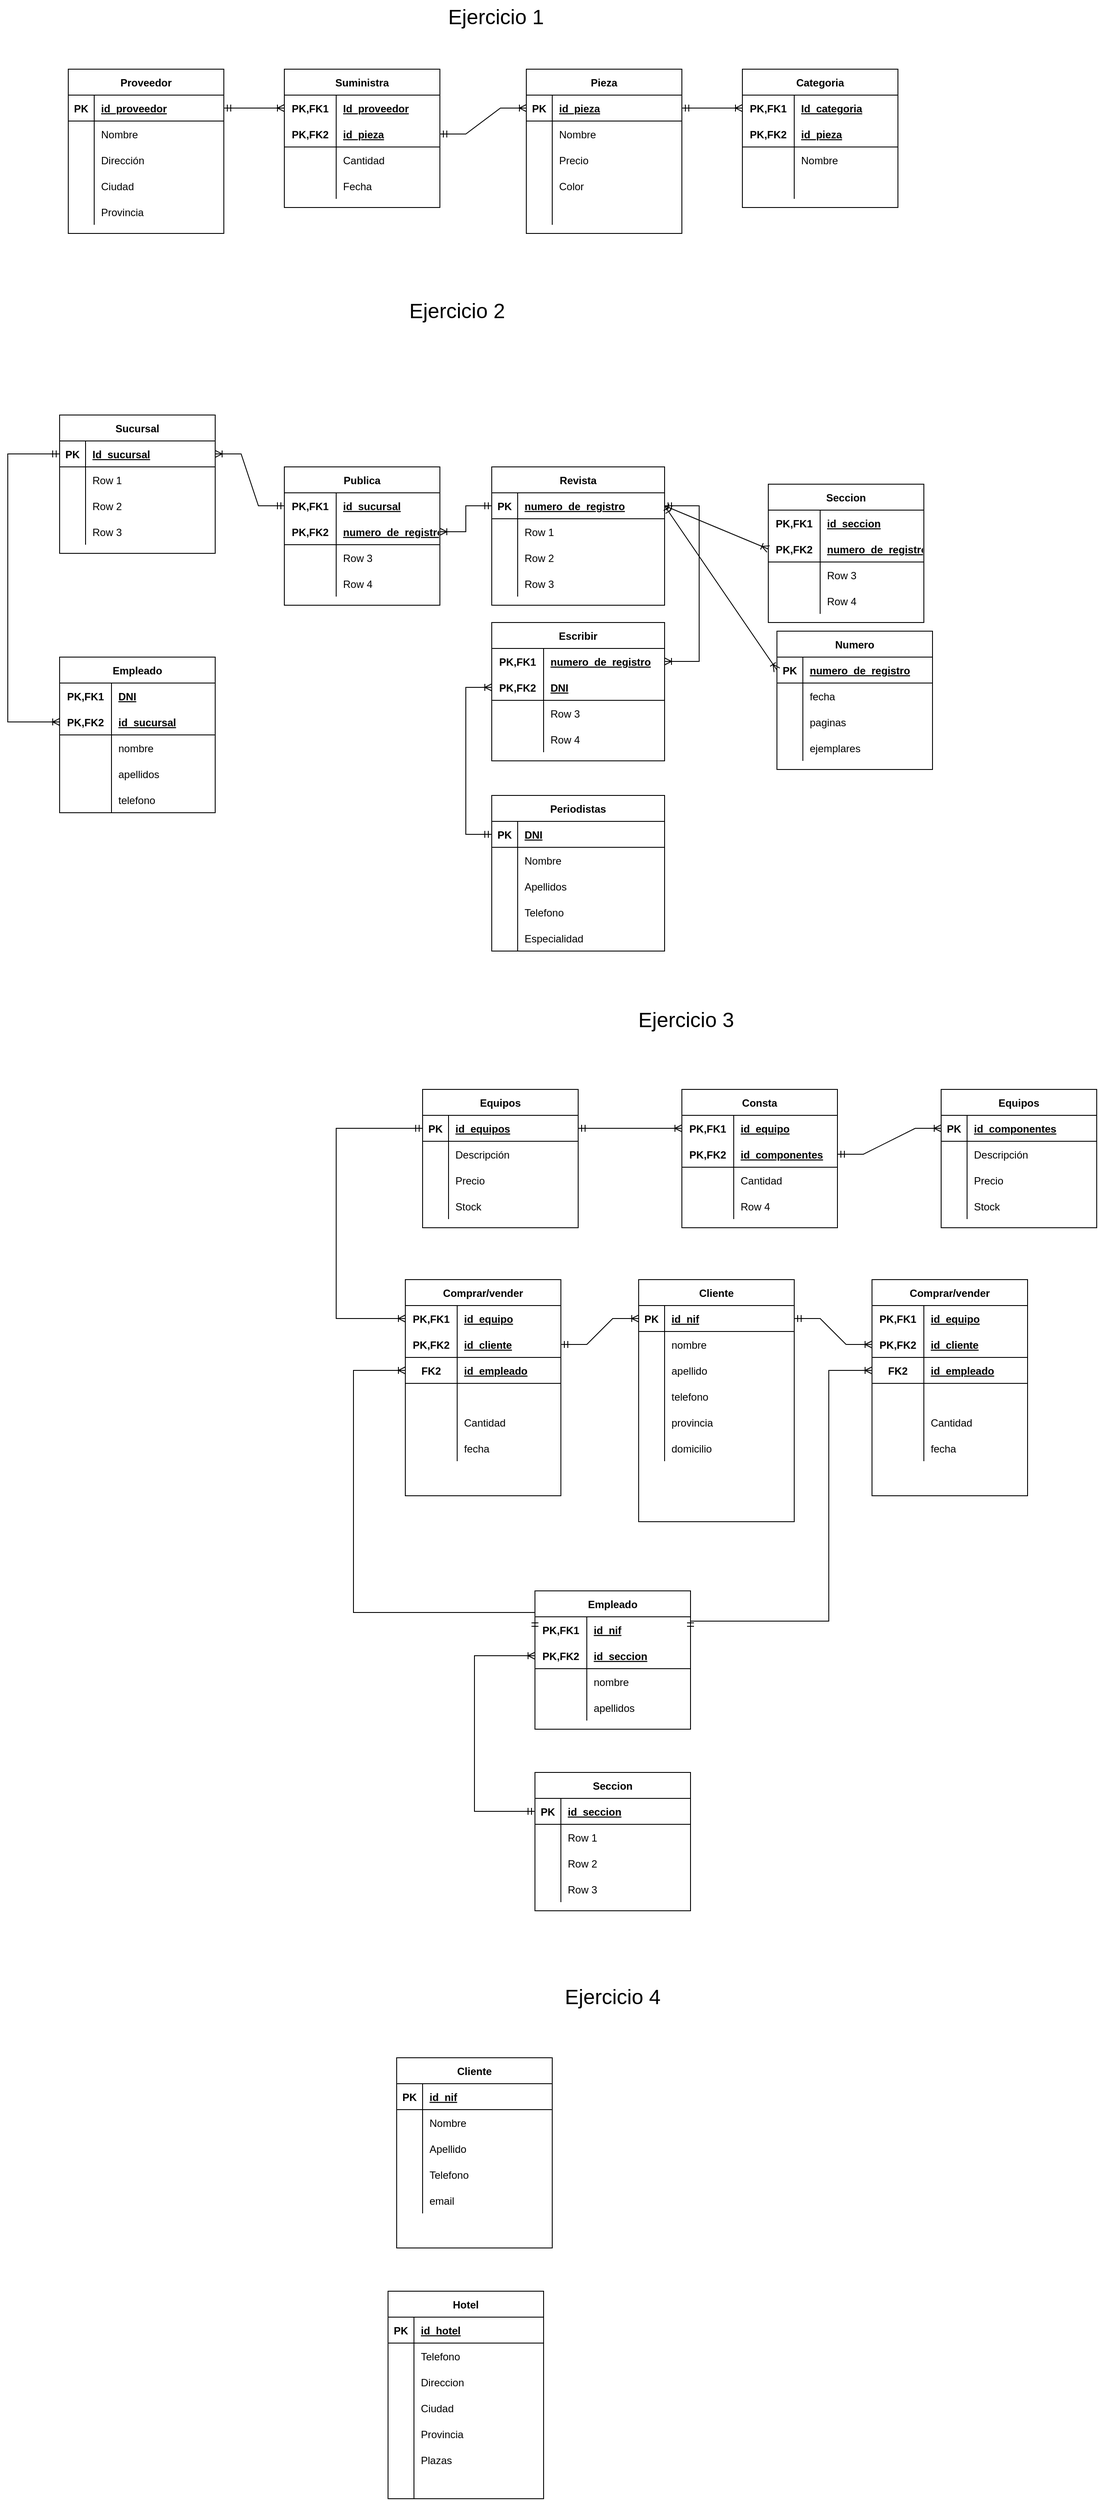 <mxfile version="15.7.3" type="device"><diagram id="Bxu8XOG5PVddlx19gMAb" name="Página-1"><mxGraphModel dx="427" dy="392" grid="1" gridSize="10" guides="1" tooltips="1" connect="1" arrows="1" fold="1" page="1" pageScale="1" pageWidth="1920" pageHeight="1200" math="0" shadow="0"><root><mxCell id="0"/><mxCell id="1" parent="0"/><mxCell id="RRae_7lNzvdkLbq3aBTc-1" value="Proveedor" style="shape=table;startSize=30;container=1;collapsible=1;childLayout=tableLayout;fixedRows=1;rowLines=0;fontStyle=1;align=center;resizeLast=1;" vertex="1" parent="1"><mxGeometry x="510" y="200" width="180" height="190" as="geometry"/></mxCell><mxCell id="RRae_7lNzvdkLbq3aBTc-2" value="" style="shape=partialRectangle;collapsible=0;dropTarget=0;pointerEvents=0;fillColor=none;top=0;left=0;bottom=1;right=0;points=[[0,0.5],[1,0.5]];portConstraint=eastwest;" vertex="1" parent="RRae_7lNzvdkLbq3aBTc-1"><mxGeometry y="30" width="180" height="30" as="geometry"/></mxCell><mxCell id="RRae_7lNzvdkLbq3aBTc-3" value="PK" style="shape=partialRectangle;connectable=0;fillColor=none;top=0;left=0;bottom=0;right=0;fontStyle=1;overflow=hidden;" vertex="1" parent="RRae_7lNzvdkLbq3aBTc-2"><mxGeometry width="30" height="30" as="geometry"><mxRectangle width="30" height="30" as="alternateBounds"/></mxGeometry></mxCell><mxCell id="RRae_7lNzvdkLbq3aBTc-4" value="id_proveedor" style="shape=partialRectangle;connectable=0;fillColor=none;top=0;left=0;bottom=0;right=0;align=left;spacingLeft=6;fontStyle=5;overflow=hidden;" vertex="1" parent="RRae_7lNzvdkLbq3aBTc-2"><mxGeometry x="30" width="150" height="30" as="geometry"><mxRectangle width="150" height="30" as="alternateBounds"/></mxGeometry></mxCell><mxCell id="RRae_7lNzvdkLbq3aBTc-5" value="" style="shape=partialRectangle;collapsible=0;dropTarget=0;pointerEvents=0;fillColor=none;top=0;left=0;bottom=0;right=0;points=[[0,0.5],[1,0.5]];portConstraint=eastwest;" vertex="1" parent="RRae_7lNzvdkLbq3aBTc-1"><mxGeometry y="60" width="180" height="30" as="geometry"/></mxCell><mxCell id="RRae_7lNzvdkLbq3aBTc-6" value="" style="shape=partialRectangle;connectable=0;fillColor=none;top=0;left=0;bottom=0;right=0;editable=1;overflow=hidden;" vertex="1" parent="RRae_7lNzvdkLbq3aBTc-5"><mxGeometry width="30" height="30" as="geometry"><mxRectangle width="30" height="30" as="alternateBounds"/></mxGeometry></mxCell><mxCell id="RRae_7lNzvdkLbq3aBTc-7" value="Nombre" style="shape=partialRectangle;connectable=0;fillColor=none;top=0;left=0;bottom=0;right=0;align=left;spacingLeft=6;overflow=hidden;" vertex="1" parent="RRae_7lNzvdkLbq3aBTc-5"><mxGeometry x="30" width="150" height="30" as="geometry"><mxRectangle width="150" height="30" as="alternateBounds"/></mxGeometry></mxCell><mxCell id="RRae_7lNzvdkLbq3aBTc-8" value="" style="shape=partialRectangle;collapsible=0;dropTarget=0;pointerEvents=0;fillColor=none;top=0;left=0;bottom=0;right=0;points=[[0,0.5],[1,0.5]];portConstraint=eastwest;" vertex="1" parent="RRae_7lNzvdkLbq3aBTc-1"><mxGeometry y="90" width="180" height="30" as="geometry"/></mxCell><mxCell id="RRae_7lNzvdkLbq3aBTc-9" value="" style="shape=partialRectangle;connectable=0;fillColor=none;top=0;left=0;bottom=0;right=0;editable=1;overflow=hidden;" vertex="1" parent="RRae_7lNzvdkLbq3aBTc-8"><mxGeometry width="30" height="30" as="geometry"><mxRectangle width="30" height="30" as="alternateBounds"/></mxGeometry></mxCell><mxCell id="RRae_7lNzvdkLbq3aBTc-10" value="Dirección" style="shape=partialRectangle;connectable=0;fillColor=none;top=0;left=0;bottom=0;right=0;align=left;spacingLeft=6;overflow=hidden;" vertex="1" parent="RRae_7lNzvdkLbq3aBTc-8"><mxGeometry x="30" width="150" height="30" as="geometry"><mxRectangle width="150" height="30" as="alternateBounds"/></mxGeometry></mxCell><mxCell id="RRae_7lNzvdkLbq3aBTc-11" value="" style="shape=partialRectangle;collapsible=0;dropTarget=0;pointerEvents=0;fillColor=none;top=0;left=0;bottom=0;right=0;points=[[0,0.5],[1,0.5]];portConstraint=eastwest;" vertex="1" parent="RRae_7lNzvdkLbq3aBTc-1"><mxGeometry y="120" width="180" height="30" as="geometry"/></mxCell><mxCell id="RRae_7lNzvdkLbq3aBTc-12" value="" style="shape=partialRectangle;connectable=0;fillColor=none;top=0;left=0;bottom=0;right=0;editable=1;overflow=hidden;" vertex="1" parent="RRae_7lNzvdkLbq3aBTc-11"><mxGeometry width="30" height="30" as="geometry"><mxRectangle width="30" height="30" as="alternateBounds"/></mxGeometry></mxCell><mxCell id="RRae_7lNzvdkLbq3aBTc-13" value="Ciudad" style="shape=partialRectangle;connectable=0;fillColor=none;top=0;left=0;bottom=0;right=0;align=left;spacingLeft=6;overflow=hidden;" vertex="1" parent="RRae_7lNzvdkLbq3aBTc-11"><mxGeometry x="30" width="150" height="30" as="geometry"><mxRectangle width="150" height="30" as="alternateBounds"/></mxGeometry></mxCell><mxCell id="RRae_7lNzvdkLbq3aBTc-14" value="" style="shape=partialRectangle;collapsible=0;dropTarget=0;pointerEvents=0;fillColor=none;top=0;left=0;bottom=0;right=0;points=[[0,0.5],[1,0.5]];portConstraint=eastwest;" vertex="1" parent="RRae_7lNzvdkLbq3aBTc-1"><mxGeometry y="150" width="180" height="30" as="geometry"/></mxCell><mxCell id="RRae_7lNzvdkLbq3aBTc-15" value="" style="shape=partialRectangle;connectable=0;fillColor=none;top=0;left=0;bottom=0;right=0;editable=1;overflow=hidden;" vertex="1" parent="RRae_7lNzvdkLbq3aBTc-14"><mxGeometry width="30" height="30" as="geometry"><mxRectangle width="30" height="30" as="alternateBounds"/></mxGeometry></mxCell><mxCell id="RRae_7lNzvdkLbq3aBTc-16" value="Provincia" style="shape=partialRectangle;connectable=0;fillColor=none;top=0;left=0;bottom=0;right=0;align=left;spacingLeft=6;overflow=hidden;" vertex="1" parent="RRae_7lNzvdkLbq3aBTc-14"><mxGeometry x="30" width="150" height="30" as="geometry"><mxRectangle width="150" height="30" as="alternateBounds"/></mxGeometry></mxCell><mxCell id="RRae_7lNzvdkLbq3aBTc-36" value="Suministra" style="shape=table;startSize=30;container=1;collapsible=1;childLayout=tableLayout;fixedRows=1;rowLines=0;fontStyle=1;align=center;resizeLast=1;" vertex="1" parent="1"><mxGeometry x="760" y="200" width="180" height="160" as="geometry"/></mxCell><mxCell id="RRae_7lNzvdkLbq3aBTc-37" value="" style="shape=partialRectangle;collapsible=0;dropTarget=0;pointerEvents=0;fillColor=none;top=0;left=0;bottom=0;right=0;points=[[0,0.5],[1,0.5]];portConstraint=eastwest;" vertex="1" parent="RRae_7lNzvdkLbq3aBTc-36"><mxGeometry y="30" width="180" height="30" as="geometry"/></mxCell><mxCell id="RRae_7lNzvdkLbq3aBTc-38" value="PK,FK1" style="shape=partialRectangle;connectable=0;fillColor=none;top=0;left=0;bottom=0;right=0;fontStyle=1;overflow=hidden;" vertex="1" parent="RRae_7lNzvdkLbq3aBTc-37"><mxGeometry width="60" height="30" as="geometry"><mxRectangle width="60" height="30" as="alternateBounds"/></mxGeometry></mxCell><mxCell id="RRae_7lNzvdkLbq3aBTc-39" value="Id_proveedor" style="shape=partialRectangle;connectable=0;fillColor=none;top=0;left=0;bottom=0;right=0;align=left;spacingLeft=6;fontStyle=5;overflow=hidden;" vertex="1" parent="RRae_7lNzvdkLbq3aBTc-37"><mxGeometry x="60" width="120" height="30" as="geometry"><mxRectangle width="120" height="30" as="alternateBounds"/></mxGeometry></mxCell><mxCell id="RRae_7lNzvdkLbq3aBTc-40" value="" style="shape=partialRectangle;collapsible=0;dropTarget=0;pointerEvents=0;fillColor=none;top=0;left=0;bottom=1;right=0;points=[[0,0.5],[1,0.5]];portConstraint=eastwest;" vertex="1" parent="RRae_7lNzvdkLbq3aBTc-36"><mxGeometry y="60" width="180" height="30" as="geometry"/></mxCell><mxCell id="RRae_7lNzvdkLbq3aBTc-41" value="PK,FK2" style="shape=partialRectangle;connectable=0;fillColor=none;top=0;left=0;bottom=0;right=0;fontStyle=1;overflow=hidden;" vertex="1" parent="RRae_7lNzvdkLbq3aBTc-40"><mxGeometry width="60" height="30" as="geometry"><mxRectangle width="60" height="30" as="alternateBounds"/></mxGeometry></mxCell><mxCell id="RRae_7lNzvdkLbq3aBTc-42" value="id_pieza" style="shape=partialRectangle;connectable=0;fillColor=none;top=0;left=0;bottom=0;right=0;align=left;spacingLeft=6;fontStyle=5;overflow=hidden;" vertex="1" parent="RRae_7lNzvdkLbq3aBTc-40"><mxGeometry x="60" width="120" height="30" as="geometry"><mxRectangle width="120" height="30" as="alternateBounds"/></mxGeometry></mxCell><mxCell id="RRae_7lNzvdkLbq3aBTc-43" value="" style="shape=partialRectangle;collapsible=0;dropTarget=0;pointerEvents=0;fillColor=none;top=0;left=0;bottom=0;right=0;points=[[0,0.5],[1,0.5]];portConstraint=eastwest;" vertex="1" parent="RRae_7lNzvdkLbq3aBTc-36"><mxGeometry y="90" width="180" height="30" as="geometry"/></mxCell><mxCell id="RRae_7lNzvdkLbq3aBTc-44" value="" style="shape=partialRectangle;connectable=0;fillColor=none;top=0;left=0;bottom=0;right=0;editable=1;overflow=hidden;" vertex="1" parent="RRae_7lNzvdkLbq3aBTc-43"><mxGeometry width="60" height="30" as="geometry"><mxRectangle width="60" height="30" as="alternateBounds"/></mxGeometry></mxCell><mxCell id="RRae_7lNzvdkLbq3aBTc-45" value="Cantidad" style="shape=partialRectangle;connectable=0;fillColor=none;top=0;left=0;bottom=0;right=0;align=left;spacingLeft=6;overflow=hidden;" vertex="1" parent="RRae_7lNzvdkLbq3aBTc-43"><mxGeometry x="60" width="120" height="30" as="geometry"><mxRectangle width="120" height="30" as="alternateBounds"/></mxGeometry></mxCell><mxCell id="RRae_7lNzvdkLbq3aBTc-46" value="" style="shape=partialRectangle;collapsible=0;dropTarget=0;pointerEvents=0;fillColor=none;top=0;left=0;bottom=0;right=0;points=[[0,0.5],[1,0.5]];portConstraint=eastwest;" vertex="1" parent="RRae_7lNzvdkLbq3aBTc-36"><mxGeometry y="120" width="180" height="30" as="geometry"/></mxCell><mxCell id="RRae_7lNzvdkLbq3aBTc-47" value="" style="shape=partialRectangle;connectable=0;fillColor=none;top=0;left=0;bottom=0;right=0;editable=1;overflow=hidden;" vertex="1" parent="RRae_7lNzvdkLbq3aBTc-46"><mxGeometry width="60" height="30" as="geometry"><mxRectangle width="60" height="30" as="alternateBounds"/></mxGeometry></mxCell><mxCell id="RRae_7lNzvdkLbq3aBTc-48" value="Fecha" style="shape=partialRectangle;connectable=0;fillColor=none;top=0;left=0;bottom=0;right=0;align=left;spacingLeft=6;overflow=hidden;" vertex="1" parent="RRae_7lNzvdkLbq3aBTc-46"><mxGeometry x="60" width="120" height="30" as="geometry"><mxRectangle width="120" height="30" as="alternateBounds"/></mxGeometry></mxCell><mxCell id="RRae_7lNzvdkLbq3aBTc-50" value="" style="edgeStyle=entityRelationEdgeStyle;fontSize=12;html=1;endArrow=ERoneToMany;startArrow=ERmandOne;rounded=0;exitX=1;exitY=0.5;exitDx=0;exitDy=0;entryX=0;entryY=0.5;entryDx=0;entryDy=0;" edge="1" parent="1" source="RRae_7lNzvdkLbq3aBTc-2" target="RRae_7lNzvdkLbq3aBTc-37"><mxGeometry width="100" height="100" relative="1" as="geometry"><mxPoint x="630" y="310" as="sourcePoint"/><mxPoint x="730" y="210" as="targetPoint"/></mxGeometry></mxCell><mxCell id="RRae_7lNzvdkLbq3aBTc-51" value="Pieza" style="shape=table;startSize=30;container=1;collapsible=1;childLayout=tableLayout;fixedRows=1;rowLines=0;fontStyle=1;align=center;resizeLast=1;" vertex="1" parent="1"><mxGeometry x="1040" y="200" width="180" height="190" as="geometry"/></mxCell><mxCell id="RRae_7lNzvdkLbq3aBTc-52" value="" style="shape=partialRectangle;collapsible=0;dropTarget=0;pointerEvents=0;fillColor=none;top=0;left=0;bottom=1;right=0;points=[[0,0.5],[1,0.5]];portConstraint=eastwest;" vertex="1" parent="RRae_7lNzvdkLbq3aBTc-51"><mxGeometry y="30" width="180" height="30" as="geometry"/></mxCell><mxCell id="RRae_7lNzvdkLbq3aBTc-53" value="PK" style="shape=partialRectangle;connectable=0;fillColor=none;top=0;left=0;bottom=0;right=0;fontStyle=1;overflow=hidden;" vertex="1" parent="RRae_7lNzvdkLbq3aBTc-52"><mxGeometry width="30" height="30" as="geometry"><mxRectangle width="30" height="30" as="alternateBounds"/></mxGeometry></mxCell><mxCell id="RRae_7lNzvdkLbq3aBTc-54" value="id_pieza" style="shape=partialRectangle;connectable=0;fillColor=none;top=0;left=0;bottom=0;right=0;align=left;spacingLeft=6;fontStyle=5;overflow=hidden;" vertex="1" parent="RRae_7lNzvdkLbq3aBTc-52"><mxGeometry x="30" width="150" height="30" as="geometry"><mxRectangle width="150" height="30" as="alternateBounds"/></mxGeometry></mxCell><mxCell id="RRae_7lNzvdkLbq3aBTc-55" value="" style="shape=partialRectangle;collapsible=0;dropTarget=0;pointerEvents=0;fillColor=none;top=0;left=0;bottom=0;right=0;points=[[0,0.5],[1,0.5]];portConstraint=eastwest;" vertex="1" parent="RRae_7lNzvdkLbq3aBTc-51"><mxGeometry y="60" width="180" height="30" as="geometry"/></mxCell><mxCell id="RRae_7lNzvdkLbq3aBTc-56" value="" style="shape=partialRectangle;connectable=0;fillColor=none;top=0;left=0;bottom=0;right=0;editable=1;overflow=hidden;" vertex="1" parent="RRae_7lNzvdkLbq3aBTc-55"><mxGeometry width="30" height="30" as="geometry"><mxRectangle width="30" height="30" as="alternateBounds"/></mxGeometry></mxCell><mxCell id="RRae_7lNzvdkLbq3aBTc-57" value="Nombre" style="shape=partialRectangle;connectable=0;fillColor=none;top=0;left=0;bottom=0;right=0;align=left;spacingLeft=6;overflow=hidden;" vertex="1" parent="RRae_7lNzvdkLbq3aBTc-55"><mxGeometry x="30" width="150" height="30" as="geometry"><mxRectangle width="150" height="30" as="alternateBounds"/></mxGeometry></mxCell><mxCell id="RRae_7lNzvdkLbq3aBTc-58" value="" style="shape=partialRectangle;collapsible=0;dropTarget=0;pointerEvents=0;fillColor=none;top=0;left=0;bottom=0;right=0;points=[[0,0.5],[1,0.5]];portConstraint=eastwest;" vertex="1" parent="RRae_7lNzvdkLbq3aBTc-51"><mxGeometry y="90" width="180" height="30" as="geometry"/></mxCell><mxCell id="RRae_7lNzvdkLbq3aBTc-59" value="" style="shape=partialRectangle;connectable=0;fillColor=none;top=0;left=0;bottom=0;right=0;editable=1;overflow=hidden;" vertex="1" parent="RRae_7lNzvdkLbq3aBTc-58"><mxGeometry width="30" height="30" as="geometry"><mxRectangle width="30" height="30" as="alternateBounds"/></mxGeometry></mxCell><mxCell id="RRae_7lNzvdkLbq3aBTc-60" value="Precio" style="shape=partialRectangle;connectable=0;fillColor=none;top=0;left=0;bottom=0;right=0;align=left;spacingLeft=6;overflow=hidden;" vertex="1" parent="RRae_7lNzvdkLbq3aBTc-58"><mxGeometry x="30" width="150" height="30" as="geometry"><mxRectangle width="150" height="30" as="alternateBounds"/></mxGeometry></mxCell><mxCell id="RRae_7lNzvdkLbq3aBTc-61" value="" style="shape=partialRectangle;collapsible=0;dropTarget=0;pointerEvents=0;fillColor=none;top=0;left=0;bottom=0;right=0;points=[[0,0.5],[1,0.5]];portConstraint=eastwest;" vertex="1" parent="RRae_7lNzvdkLbq3aBTc-51"><mxGeometry y="120" width="180" height="30" as="geometry"/></mxCell><mxCell id="RRae_7lNzvdkLbq3aBTc-62" value="" style="shape=partialRectangle;connectable=0;fillColor=none;top=0;left=0;bottom=0;right=0;editable=1;overflow=hidden;" vertex="1" parent="RRae_7lNzvdkLbq3aBTc-61"><mxGeometry width="30" height="30" as="geometry"><mxRectangle width="30" height="30" as="alternateBounds"/></mxGeometry></mxCell><mxCell id="RRae_7lNzvdkLbq3aBTc-63" value="Color" style="shape=partialRectangle;connectable=0;fillColor=none;top=0;left=0;bottom=0;right=0;align=left;spacingLeft=6;overflow=hidden;" vertex="1" parent="RRae_7lNzvdkLbq3aBTc-61"><mxGeometry x="30" width="150" height="30" as="geometry"><mxRectangle width="150" height="30" as="alternateBounds"/></mxGeometry></mxCell><mxCell id="RRae_7lNzvdkLbq3aBTc-64" value="" style="shape=partialRectangle;collapsible=0;dropTarget=0;pointerEvents=0;fillColor=none;top=0;left=0;bottom=0;right=0;points=[[0,0.5],[1,0.5]];portConstraint=eastwest;" vertex="1" parent="RRae_7lNzvdkLbq3aBTc-51"><mxGeometry y="150" width="180" height="30" as="geometry"/></mxCell><mxCell id="RRae_7lNzvdkLbq3aBTc-65" value="" style="shape=partialRectangle;connectable=0;fillColor=none;top=0;left=0;bottom=0;right=0;editable=1;overflow=hidden;" vertex="1" parent="RRae_7lNzvdkLbq3aBTc-64"><mxGeometry width="30" height="30" as="geometry"><mxRectangle width="30" height="30" as="alternateBounds"/></mxGeometry></mxCell><mxCell id="RRae_7lNzvdkLbq3aBTc-66" value="" style="shape=partialRectangle;connectable=0;fillColor=none;top=0;left=0;bottom=0;right=0;align=left;spacingLeft=6;overflow=hidden;" vertex="1" parent="RRae_7lNzvdkLbq3aBTc-64"><mxGeometry x="30" width="150" height="30" as="geometry"><mxRectangle width="150" height="30" as="alternateBounds"/></mxGeometry></mxCell><mxCell id="RRae_7lNzvdkLbq3aBTc-67" value="Categoria" style="shape=table;startSize=30;container=1;collapsible=1;childLayout=tableLayout;fixedRows=1;rowLines=0;fontStyle=1;align=center;resizeLast=1;" vertex="1" parent="1"><mxGeometry x="1290" y="200" width="180" height="160" as="geometry"/></mxCell><mxCell id="RRae_7lNzvdkLbq3aBTc-68" value="" style="shape=partialRectangle;collapsible=0;dropTarget=0;pointerEvents=0;fillColor=none;top=0;left=0;bottom=0;right=0;points=[[0,0.5],[1,0.5]];portConstraint=eastwest;" vertex="1" parent="RRae_7lNzvdkLbq3aBTc-67"><mxGeometry y="30" width="180" height="30" as="geometry"/></mxCell><mxCell id="RRae_7lNzvdkLbq3aBTc-69" value="PK,FK1" style="shape=partialRectangle;connectable=0;fillColor=none;top=0;left=0;bottom=0;right=0;fontStyle=1;overflow=hidden;" vertex="1" parent="RRae_7lNzvdkLbq3aBTc-68"><mxGeometry width="60" height="30" as="geometry"><mxRectangle width="60" height="30" as="alternateBounds"/></mxGeometry></mxCell><mxCell id="RRae_7lNzvdkLbq3aBTc-70" value="Id_categoria" style="shape=partialRectangle;connectable=0;fillColor=none;top=0;left=0;bottom=0;right=0;align=left;spacingLeft=6;fontStyle=5;overflow=hidden;" vertex="1" parent="RRae_7lNzvdkLbq3aBTc-68"><mxGeometry x="60" width="120" height="30" as="geometry"><mxRectangle width="120" height="30" as="alternateBounds"/></mxGeometry></mxCell><mxCell id="RRae_7lNzvdkLbq3aBTc-71" value="" style="shape=partialRectangle;collapsible=0;dropTarget=0;pointerEvents=0;fillColor=none;top=0;left=0;bottom=1;right=0;points=[[0,0.5],[1,0.5]];portConstraint=eastwest;" vertex="1" parent="RRae_7lNzvdkLbq3aBTc-67"><mxGeometry y="60" width="180" height="30" as="geometry"/></mxCell><mxCell id="RRae_7lNzvdkLbq3aBTc-72" value="PK,FK2" style="shape=partialRectangle;connectable=0;fillColor=none;top=0;left=0;bottom=0;right=0;fontStyle=1;overflow=hidden;" vertex="1" parent="RRae_7lNzvdkLbq3aBTc-71"><mxGeometry width="60" height="30" as="geometry"><mxRectangle width="60" height="30" as="alternateBounds"/></mxGeometry></mxCell><mxCell id="RRae_7lNzvdkLbq3aBTc-73" value="id_pieza" style="shape=partialRectangle;connectable=0;fillColor=none;top=0;left=0;bottom=0;right=0;align=left;spacingLeft=6;fontStyle=5;overflow=hidden;" vertex="1" parent="RRae_7lNzvdkLbq3aBTc-71"><mxGeometry x="60" width="120" height="30" as="geometry"><mxRectangle width="120" height="30" as="alternateBounds"/></mxGeometry></mxCell><mxCell id="RRae_7lNzvdkLbq3aBTc-74" value="" style="shape=partialRectangle;collapsible=0;dropTarget=0;pointerEvents=0;fillColor=none;top=0;left=0;bottom=0;right=0;points=[[0,0.5],[1,0.5]];portConstraint=eastwest;" vertex="1" parent="RRae_7lNzvdkLbq3aBTc-67"><mxGeometry y="90" width="180" height="30" as="geometry"/></mxCell><mxCell id="RRae_7lNzvdkLbq3aBTc-75" value="" style="shape=partialRectangle;connectable=0;fillColor=none;top=0;left=0;bottom=0;right=0;editable=1;overflow=hidden;" vertex="1" parent="RRae_7lNzvdkLbq3aBTc-74"><mxGeometry width="60" height="30" as="geometry"><mxRectangle width="60" height="30" as="alternateBounds"/></mxGeometry></mxCell><mxCell id="RRae_7lNzvdkLbq3aBTc-76" value="Nombre" style="shape=partialRectangle;connectable=0;fillColor=none;top=0;left=0;bottom=0;right=0;align=left;spacingLeft=6;overflow=hidden;" vertex="1" parent="RRae_7lNzvdkLbq3aBTc-74"><mxGeometry x="60" width="120" height="30" as="geometry"><mxRectangle width="120" height="30" as="alternateBounds"/></mxGeometry></mxCell><mxCell id="RRae_7lNzvdkLbq3aBTc-77" value="" style="shape=partialRectangle;collapsible=0;dropTarget=0;pointerEvents=0;fillColor=none;top=0;left=0;bottom=0;right=0;points=[[0,0.5],[1,0.5]];portConstraint=eastwest;" vertex="1" parent="RRae_7lNzvdkLbq3aBTc-67"><mxGeometry y="120" width="180" height="30" as="geometry"/></mxCell><mxCell id="RRae_7lNzvdkLbq3aBTc-78" value="" style="shape=partialRectangle;connectable=0;fillColor=none;top=0;left=0;bottom=0;right=0;editable=1;overflow=hidden;" vertex="1" parent="RRae_7lNzvdkLbq3aBTc-77"><mxGeometry width="60" height="30" as="geometry"><mxRectangle width="60" height="30" as="alternateBounds"/></mxGeometry></mxCell><mxCell id="RRae_7lNzvdkLbq3aBTc-79" value="" style="shape=partialRectangle;connectable=0;fillColor=none;top=0;left=0;bottom=0;right=0;align=left;spacingLeft=6;overflow=hidden;" vertex="1" parent="RRae_7lNzvdkLbq3aBTc-77"><mxGeometry x="60" width="120" height="30" as="geometry"><mxRectangle width="120" height="30" as="alternateBounds"/></mxGeometry></mxCell><mxCell id="RRae_7lNzvdkLbq3aBTc-80" value="" style="edgeStyle=entityRelationEdgeStyle;fontSize=12;html=1;endArrow=ERoneToMany;startArrow=ERmandOne;rounded=0;exitX=1;exitY=0.5;exitDx=0;exitDy=0;entryX=0;entryY=0.5;entryDx=0;entryDy=0;" edge="1" parent="1" source="RRae_7lNzvdkLbq3aBTc-52" target="RRae_7lNzvdkLbq3aBTc-68"><mxGeometry width="100" height="100" relative="1" as="geometry"><mxPoint x="1160" y="310" as="sourcePoint"/><mxPoint x="1260" y="210" as="targetPoint"/></mxGeometry></mxCell><mxCell id="RRae_7lNzvdkLbq3aBTc-81" value="" style="edgeStyle=entityRelationEdgeStyle;fontSize=12;html=1;endArrow=ERoneToMany;startArrow=ERmandOne;rounded=0;entryX=0;entryY=0.5;entryDx=0;entryDy=0;" edge="1" parent="1" source="RRae_7lNzvdkLbq3aBTc-40" target="RRae_7lNzvdkLbq3aBTc-52"><mxGeometry width="100" height="100" relative="1" as="geometry"><mxPoint x="1230" y="255" as="sourcePoint"/><mxPoint x="1300" y="255" as="targetPoint"/></mxGeometry></mxCell><mxCell id="RRae_7lNzvdkLbq3aBTc-82" value="&lt;font style=&quot;font-size: 24px&quot;&gt;Ejercicio 1&lt;/font&gt;" style="text;html=1;strokeColor=none;fillColor=none;align=center;verticalAlign=middle;whiteSpace=wrap;rounded=0;" vertex="1" parent="1"><mxGeometry x="830" y="120" width="350" height="40" as="geometry"/></mxCell><mxCell id="RRae_7lNzvdkLbq3aBTc-97" value="&lt;font style=&quot;font-size: 24px&quot;&gt;Ejercicio 2&lt;/font&gt;" style="text;html=1;strokeColor=none;fillColor=none;align=center;verticalAlign=middle;whiteSpace=wrap;rounded=0;" vertex="1" parent="1"><mxGeometry x="785" y="460" width="350" height="40" as="geometry"/></mxCell><mxCell id="RRae_7lNzvdkLbq3aBTc-111" value="Sucursal" style="shape=table;startSize=30;container=1;collapsible=1;childLayout=tableLayout;fixedRows=1;rowLines=0;fontStyle=1;align=center;resizeLast=1;fontSize=12;" vertex="1" parent="1"><mxGeometry x="500" y="600" width="180" height="160" as="geometry"/></mxCell><mxCell id="RRae_7lNzvdkLbq3aBTc-112" value="" style="shape=partialRectangle;collapsible=0;dropTarget=0;pointerEvents=0;fillColor=none;top=0;left=0;bottom=1;right=0;points=[[0,0.5],[1,0.5]];portConstraint=eastwest;fontSize=12;" vertex="1" parent="RRae_7lNzvdkLbq3aBTc-111"><mxGeometry y="30" width="180" height="30" as="geometry"/></mxCell><mxCell id="RRae_7lNzvdkLbq3aBTc-113" value="PK" style="shape=partialRectangle;connectable=0;fillColor=none;top=0;left=0;bottom=0;right=0;fontStyle=1;overflow=hidden;fontSize=12;" vertex="1" parent="RRae_7lNzvdkLbq3aBTc-112"><mxGeometry width="30" height="30" as="geometry"><mxRectangle width="30" height="30" as="alternateBounds"/></mxGeometry></mxCell><mxCell id="RRae_7lNzvdkLbq3aBTc-114" value="Id_sucursal" style="shape=partialRectangle;connectable=0;fillColor=none;top=0;left=0;bottom=0;right=0;align=left;spacingLeft=6;fontStyle=5;overflow=hidden;fontSize=12;" vertex="1" parent="RRae_7lNzvdkLbq3aBTc-112"><mxGeometry x="30" width="150" height="30" as="geometry"><mxRectangle width="150" height="30" as="alternateBounds"/></mxGeometry></mxCell><mxCell id="RRae_7lNzvdkLbq3aBTc-115" value="" style="shape=partialRectangle;collapsible=0;dropTarget=0;pointerEvents=0;fillColor=none;top=0;left=0;bottom=0;right=0;points=[[0,0.5],[1,0.5]];portConstraint=eastwest;fontSize=12;" vertex="1" parent="RRae_7lNzvdkLbq3aBTc-111"><mxGeometry y="60" width="180" height="30" as="geometry"/></mxCell><mxCell id="RRae_7lNzvdkLbq3aBTc-116" value="" style="shape=partialRectangle;connectable=0;fillColor=none;top=0;left=0;bottom=0;right=0;editable=1;overflow=hidden;fontSize=12;" vertex="1" parent="RRae_7lNzvdkLbq3aBTc-115"><mxGeometry width="30" height="30" as="geometry"><mxRectangle width="30" height="30" as="alternateBounds"/></mxGeometry></mxCell><mxCell id="RRae_7lNzvdkLbq3aBTc-117" value="Row 1" style="shape=partialRectangle;connectable=0;fillColor=none;top=0;left=0;bottom=0;right=0;align=left;spacingLeft=6;overflow=hidden;fontSize=12;" vertex="1" parent="RRae_7lNzvdkLbq3aBTc-115"><mxGeometry x="30" width="150" height="30" as="geometry"><mxRectangle width="150" height="30" as="alternateBounds"/></mxGeometry></mxCell><mxCell id="RRae_7lNzvdkLbq3aBTc-118" value="" style="shape=partialRectangle;collapsible=0;dropTarget=0;pointerEvents=0;fillColor=none;top=0;left=0;bottom=0;right=0;points=[[0,0.5],[1,0.5]];portConstraint=eastwest;fontSize=12;" vertex="1" parent="RRae_7lNzvdkLbq3aBTc-111"><mxGeometry y="90" width="180" height="30" as="geometry"/></mxCell><mxCell id="RRae_7lNzvdkLbq3aBTc-119" value="" style="shape=partialRectangle;connectable=0;fillColor=none;top=0;left=0;bottom=0;right=0;editable=1;overflow=hidden;fontSize=12;" vertex="1" parent="RRae_7lNzvdkLbq3aBTc-118"><mxGeometry width="30" height="30" as="geometry"><mxRectangle width="30" height="30" as="alternateBounds"/></mxGeometry></mxCell><mxCell id="RRae_7lNzvdkLbq3aBTc-120" value="Row 2" style="shape=partialRectangle;connectable=0;fillColor=none;top=0;left=0;bottom=0;right=0;align=left;spacingLeft=6;overflow=hidden;fontSize=12;" vertex="1" parent="RRae_7lNzvdkLbq3aBTc-118"><mxGeometry x="30" width="150" height="30" as="geometry"><mxRectangle width="150" height="30" as="alternateBounds"/></mxGeometry></mxCell><mxCell id="RRae_7lNzvdkLbq3aBTc-121" value="" style="shape=partialRectangle;collapsible=0;dropTarget=0;pointerEvents=0;fillColor=none;top=0;left=0;bottom=0;right=0;points=[[0,0.5],[1,0.5]];portConstraint=eastwest;fontSize=12;" vertex="1" parent="RRae_7lNzvdkLbq3aBTc-111"><mxGeometry y="120" width="180" height="30" as="geometry"/></mxCell><mxCell id="RRae_7lNzvdkLbq3aBTc-122" value="" style="shape=partialRectangle;connectable=0;fillColor=none;top=0;left=0;bottom=0;right=0;editable=1;overflow=hidden;fontSize=12;" vertex="1" parent="RRae_7lNzvdkLbq3aBTc-121"><mxGeometry width="30" height="30" as="geometry"><mxRectangle width="30" height="30" as="alternateBounds"/></mxGeometry></mxCell><mxCell id="RRae_7lNzvdkLbq3aBTc-123" value="Row 3" style="shape=partialRectangle;connectable=0;fillColor=none;top=0;left=0;bottom=0;right=0;align=left;spacingLeft=6;overflow=hidden;fontSize=12;" vertex="1" parent="RRae_7lNzvdkLbq3aBTc-121"><mxGeometry x="30" width="150" height="30" as="geometry"><mxRectangle width="150" height="30" as="alternateBounds"/></mxGeometry></mxCell><mxCell id="RRae_7lNzvdkLbq3aBTc-124" value="" style="edgeStyle=orthogonalEdgeStyle;fontSize=12;html=1;endArrow=ERoneToMany;startArrow=ERmandOne;rounded=0;exitX=0;exitY=0.5;exitDx=0;exitDy=0;entryX=0;entryY=0.5;entryDx=0;entryDy=0;" edge="1" parent="1" source="RRae_7lNzvdkLbq3aBTc-112" target="RRae_7lNzvdkLbq3aBTc-253"><mxGeometry width="100" height="100" relative="1" as="geometry"><mxPoint x="660" y="930" as="sourcePoint"/><mxPoint x="500" y="995" as="targetPoint"/><Array as="points"><mxPoint x="440" y="645"/><mxPoint x="440" y="955"/></Array></mxGeometry></mxCell><mxCell id="RRae_7lNzvdkLbq3aBTc-137" value="Publica" style="shape=table;startSize=30;container=1;collapsible=1;childLayout=tableLayout;fixedRows=1;rowLines=0;fontStyle=1;align=center;resizeLast=1;fontSize=12;" vertex="1" parent="1"><mxGeometry x="760" y="660" width="180" height="160" as="geometry"/></mxCell><mxCell id="RRae_7lNzvdkLbq3aBTc-138" value="" style="shape=partialRectangle;collapsible=0;dropTarget=0;pointerEvents=0;fillColor=none;top=0;left=0;bottom=0;right=0;points=[[0,0.5],[1,0.5]];portConstraint=eastwest;fontSize=12;" vertex="1" parent="RRae_7lNzvdkLbq3aBTc-137"><mxGeometry y="30" width="180" height="30" as="geometry"/></mxCell><mxCell id="RRae_7lNzvdkLbq3aBTc-139" value="PK,FK1" style="shape=partialRectangle;connectable=0;fillColor=none;top=0;left=0;bottom=0;right=0;fontStyle=1;overflow=hidden;fontSize=12;" vertex="1" parent="RRae_7lNzvdkLbq3aBTc-138"><mxGeometry width="60" height="30" as="geometry"><mxRectangle width="60" height="30" as="alternateBounds"/></mxGeometry></mxCell><mxCell id="RRae_7lNzvdkLbq3aBTc-140" value="id_sucursal" style="shape=partialRectangle;connectable=0;fillColor=none;top=0;left=0;bottom=0;right=0;align=left;spacingLeft=6;fontStyle=5;overflow=hidden;fontSize=12;" vertex="1" parent="RRae_7lNzvdkLbq3aBTc-138"><mxGeometry x="60" width="120" height="30" as="geometry"><mxRectangle width="120" height="30" as="alternateBounds"/></mxGeometry></mxCell><mxCell id="RRae_7lNzvdkLbq3aBTc-141" value="" style="shape=partialRectangle;collapsible=0;dropTarget=0;pointerEvents=0;fillColor=none;top=0;left=0;bottom=1;right=0;points=[[0,0.5],[1,0.5]];portConstraint=eastwest;fontSize=12;" vertex="1" parent="RRae_7lNzvdkLbq3aBTc-137"><mxGeometry y="60" width="180" height="30" as="geometry"/></mxCell><mxCell id="RRae_7lNzvdkLbq3aBTc-142" value="PK,FK2" style="shape=partialRectangle;connectable=0;fillColor=none;top=0;left=0;bottom=0;right=0;fontStyle=1;overflow=hidden;fontSize=12;" vertex="1" parent="RRae_7lNzvdkLbq3aBTc-141"><mxGeometry width="60" height="30" as="geometry"><mxRectangle width="60" height="30" as="alternateBounds"/></mxGeometry></mxCell><mxCell id="RRae_7lNzvdkLbq3aBTc-143" value="numero_de_registro" style="shape=partialRectangle;connectable=0;fillColor=none;top=0;left=0;bottom=0;right=0;align=left;spacingLeft=6;fontStyle=5;overflow=hidden;fontSize=12;" vertex="1" parent="RRae_7lNzvdkLbq3aBTc-141"><mxGeometry x="60" width="120" height="30" as="geometry"><mxRectangle width="120" height="30" as="alternateBounds"/></mxGeometry></mxCell><mxCell id="RRae_7lNzvdkLbq3aBTc-144" value="" style="shape=partialRectangle;collapsible=0;dropTarget=0;pointerEvents=0;fillColor=none;top=0;left=0;bottom=0;right=0;points=[[0,0.5],[1,0.5]];portConstraint=eastwest;fontSize=12;" vertex="1" parent="RRae_7lNzvdkLbq3aBTc-137"><mxGeometry y="90" width="180" height="30" as="geometry"/></mxCell><mxCell id="RRae_7lNzvdkLbq3aBTc-145" value="" style="shape=partialRectangle;connectable=0;fillColor=none;top=0;left=0;bottom=0;right=0;editable=1;overflow=hidden;fontSize=12;" vertex="1" parent="RRae_7lNzvdkLbq3aBTc-144"><mxGeometry width="60" height="30" as="geometry"><mxRectangle width="60" height="30" as="alternateBounds"/></mxGeometry></mxCell><mxCell id="RRae_7lNzvdkLbq3aBTc-146" value="Row 3" style="shape=partialRectangle;connectable=0;fillColor=none;top=0;left=0;bottom=0;right=0;align=left;spacingLeft=6;overflow=hidden;fontSize=12;" vertex="1" parent="RRae_7lNzvdkLbq3aBTc-144"><mxGeometry x="60" width="120" height="30" as="geometry"><mxRectangle width="120" height="30" as="alternateBounds"/></mxGeometry></mxCell><mxCell id="RRae_7lNzvdkLbq3aBTc-147" value="" style="shape=partialRectangle;collapsible=0;dropTarget=0;pointerEvents=0;fillColor=none;top=0;left=0;bottom=0;right=0;points=[[0,0.5],[1,0.5]];portConstraint=eastwest;fontSize=12;" vertex="1" parent="RRae_7lNzvdkLbq3aBTc-137"><mxGeometry y="120" width="180" height="30" as="geometry"/></mxCell><mxCell id="RRae_7lNzvdkLbq3aBTc-148" value="" style="shape=partialRectangle;connectable=0;fillColor=none;top=0;left=0;bottom=0;right=0;editable=1;overflow=hidden;fontSize=12;" vertex="1" parent="RRae_7lNzvdkLbq3aBTc-147"><mxGeometry width="60" height="30" as="geometry"><mxRectangle width="60" height="30" as="alternateBounds"/></mxGeometry></mxCell><mxCell id="RRae_7lNzvdkLbq3aBTc-149" value="Row 4" style="shape=partialRectangle;connectable=0;fillColor=none;top=0;left=0;bottom=0;right=0;align=left;spacingLeft=6;overflow=hidden;fontSize=12;" vertex="1" parent="RRae_7lNzvdkLbq3aBTc-147"><mxGeometry x="60" width="120" height="30" as="geometry"><mxRectangle width="120" height="30" as="alternateBounds"/></mxGeometry></mxCell><mxCell id="RRae_7lNzvdkLbq3aBTc-150" value="Revista" style="shape=table;startSize=30;container=1;collapsible=1;childLayout=tableLayout;fixedRows=1;rowLines=0;fontStyle=1;align=center;resizeLast=1;fontSize=12;" vertex="1" parent="1"><mxGeometry x="1000" y="660" width="200" height="160" as="geometry"/></mxCell><mxCell id="RRae_7lNzvdkLbq3aBTc-151" value="" style="shape=partialRectangle;collapsible=0;dropTarget=0;pointerEvents=0;fillColor=none;top=0;left=0;bottom=1;right=0;points=[[0,0.5],[1,0.5]];portConstraint=eastwest;fontSize=12;" vertex="1" parent="RRae_7lNzvdkLbq3aBTc-150"><mxGeometry y="30" width="200" height="30" as="geometry"/></mxCell><mxCell id="RRae_7lNzvdkLbq3aBTc-152" value="PK" style="shape=partialRectangle;connectable=0;fillColor=none;top=0;left=0;bottom=0;right=0;fontStyle=1;overflow=hidden;fontSize=12;" vertex="1" parent="RRae_7lNzvdkLbq3aBTc-151"><mxGeometry width="30" height="30" as="geometry"><mxRectangle width="30" height="30" as="alternateBounds"/></mxGeometry></mxCell><mxCell id="RRae_7lNzvdkLbq3aBTc-153" value="numero_de_registro" style="shape=partialRectangle;connectable=0;fillColor=none;top=0;left=0;bottom=0;right=0;align=left;spacingLeft=6;fontStyle=5;overflow=hidden;fontSize=12;" vertex="1" parent="RRae_7lNzvdkLbq3aBTc-151"><mxGeometry x="30" width="170" height="30" as="geometry"><mxRectangle width="170" height="30" as="alternateBounds"/></mxGeometry></mxCell><mxCell id="RRae_7lNzvdkLbq3aBTc-154" value="" style="shape=partialRectangle;collapsible=0;dropTarget=0;pointerEvents=0;fillColor=none;top=0;left=0;bottom=0;right=0;points=[[0,0.5],[1,0.5]];portConstraint=eastwest;fontSize=12;" vertex="1" parent="RRae_7lNzvdkLbq3aBTc-150"><mxGeometry y="60" width="200" height="30" as="geometry"/></mxCell><mxCell id="RRae_7lNzvdkLbq3aBTc-155" value="" style="shape=partialRectangle;connectable=0;fillColor=none;top=0;left=0;bottom=0;right=0;editable=1;overflow=hidden;fontSize=12;" vertex="1" parent="RRae_7lNzvdkLbq3aBTc-154"><mxGeometry width="30" height="30" as="geometry"><mxRectangle width="30" height="30" as="alternateBounds"/></mxGeometry></mxCell><mxCell id="RRae_7lNzvdkLbq3aBTc-156" value="Row 1" style="shape=partialRectangle;connectable=0;fillColor=none;top=0;left=0;bottom=0;right=0;align=left;spacingLeft=6;overflow=hidden;fontSize=12;" vertex="1" parent="RRae_7lNzvdkLbq3aBTc-154"><mxGeometry x="30" width="170" height="30" as="geometry"><mxRectangle width="170" height="30" as="alternateBounds"/></mxGeometry></mxCell><mxCell id="RRae_7lNzvdkLbq3aBTc-157" value="" style="shape=partialRectangle;collapsible=0;dropTarget=0;pointerEvents=0;fillColor=none;top=0;left=0;bottom=0;right=0;points=[[0,0.5],[1,0.5]];portConstraint=eastwest;fontSize=12;" vertex="1" parent="RRae_7lNzvdkLbq3aBTc-150"><mxGeometry y="90" width="200" height="30" as="geometry"/></mxCell><mxCell id="RRae_7lNzvdkLbq3aBTc-158" value="" style="shape=partialRectangle;connectable=0;fillColor=none;top=0;left=0;bottom=0;right=0;editable=1;overflow=hidden;fontSize=12;" vertex="1" parent="RRae_7lNzvdkLbq3aBTc-157"><mxGeometry width="30" height="30" as="geometry"><mxRectangle width="30" height="30" as="alternateBounds"/></mxGeometry></mxCell><mxCell id="RRae_7lNzvdkLbq3aBTc-159" value="Row 2" style="shape=partialRectangle;connectable=0;fillColor=none;top=0;left=0;bottom=0;right=0;align=left;spacingLeft=6;overflow=hidden;fontSize=12;" vertex="1" parent="RRae_7lNzvdkLbq3aBTc-157"><mxGeometry x="30" width="170" height="30" as="geometry"><mxRectangle width="170" height="30" as="alternateBounds"/></mxGeometry></mxCell><mxCell id="RRae_7lNzvdkLbq3aBTc-160" value="" style="shape=partialRectangle;collapsible=0;dropTarget=0;pointerEvents=0;fillColor=none;top=0;left=0;bottom=0;right=0;points=[[0,0.5],[1,0.5]];portConstraint=eastwest;fontSize=12;" vertex="1" parent="RRae_7lNzvdkLbq3aBTc-150"><mxGeometry y="120" width="200" height="30" as="geometry"/></mxCell><mxCell id="RRae_7lNzvdkLbq3aBTc-161" value="" style="shape=partialRectangle;connectable=0;fillColor=none;top=0;left=0;bottom=0;right=0;editable=1;overflow=hidden;fontSize=12;" vertex="1" parent="RRae_7lNzvdkLbq3aBTc-160"><mxGeometry width="30" height="30" as="geometry"><mxRectangle width="30" height="30" as="alternateBounds"/></mxGeometry></mxCell><mxCell id="RRae_7lNzvdkLbq3aBTc-162" value="Row 3" style="shape=partialRectangle;connectable=0;fillColor=none;top=0;left=0;bottom=0;right=0;align=left;spacingLeft=6;overflow=hidden;fontSize=12;" vertex="1" parent="RRae_7lNzvdkLbq3aBTc-160"><mxGeometry x="30" width="170" height="30" as="geometry"><mxRectangle width="170" height="30" as="alternateBounds"/></mxGeometry></mxCell><mxCell id="RRae_7lNzvdkLbq3aBTc-163" value="" style="edgeStyle=entityRelationEdgeStyle;fontSize=12;html=1;endArrow=ERoneToMany;startArrow=ERmandOne;rounded=0;exitX=0;exitY=0.5;exitDx=0;exitDy=0;entryX=1;entryY=0.5;entryDx=0;entryDy=0;" edge="1" parent="1" source="RRae_7lNzvdkLbq3aBTc-151" target="RRae_7lNzvdkLbq3aBTc-141"><mxGeometry width="100" height="100" relative="1" as="geometry"><mxPoint x="920" y="810" as="sourcePoint"/><mxPoint x="1020" y="710" as="targetPoint"/></mxGeometry></mxCell><mxCell id="RRae_7lNzvdkLbq3aBTc-164" value="" style="edgeStyle=entityRelationEdgeStyle;fontSize=12;html=1;endArrow=ERoneToMany;startArrow=ERmandOne;rounded=0;exitX=0;exitY=0.5;exitDx=0;exitDy=0;entryX=1;entryY=0.5;entryDx=0;entryDy=0;" edge="1" parent="1" source="RRae_7lNzvdkLbq3aBTc-138" target="RRae_7lNzvdkLbq3aBTc-112"><mxGeometry width="100" height="100" relative="1" as="geometry"><mxPoint x="720" y="810" as="sourcePoint"/><mxPoint x="820" y="710" as="targetPoint"/></mxGeometry></mxCell><mxCell id="RRae_7lNzvdkLbq3aBTc-165" value="Escribir" style="shape=table;startSize=30;container=1;collapsible=1;childLayout=tableLayout;fixedRows=1;rowLines=0;fontStyle=1;align=center;resizeLast=1;fontSize=12;" vertex="1" parent="1"><mxGeometry x="1000" y="840" width="200" height="160" as="geometry"/></mxCell><mxCell id="RRae_7lNzvdkLbq3aBTc-166" value="" style="shape=partialRectangle;collapsible=0;dropTarget=0;pointerEvents=0;fillColor=none;top=0;left=0;bottom=0;right=0;points=[[0,0.5],[1,0.5]];portConstraint=eastwest;fontSize=12;" vertex="1" parent="RRae_7lNzvdkLbq3aBTc-165"><mxGeometry y="30" width="200" height="30" as="geometry"/></mxCell><mxCell id="RRae_7lNzvdkLbq3aBTc-167" value="PK,FK1" style="shape=partialRectangle;connectable=0;fillColor=none;top=0;left=0;bottom=0;right=0;fontStyle=1;overflow=hidden;fontSize=12;" vertex="1" parent="RRae_7lNzvdkLbq3aBTc-166"><mxGeometry width="60" height="30" as="geometry"><mxRectangle width="60" height="30" as="alternateBounds"/></mxGeometry></mxCell><mxCell id="RRae_7lNzvdkLbq3aBTc-168" value="numero_de_registro" style="shape=partialRectangle;connectable=0;fillColor=none;top=0;left=0;bottom=0;right=0;align=left;spacingLeft=6;fontStyle=5;overflow=hidden;fontSize=12;" vertex="1" parent="RRae_7lNzvdkLbq3aBTc-166"><mxGeometry x="60" width="140" height="30" as="geometry"><mxRectangle width="140" height="30" as="alternateBounds"/></mxGeometry></mxCell><mxCell id="RRae_7lNzvdkLbq3aBTc-169" value="" style="shape=partialRectangle;collapsible=0;dropTarget=0;pointerEvents=0;fillColor=none;top=0;left=0;bottom=1;right=0;points=[[0,0.5],[1,0.5]];portConstraint=eastwest;fontSize=12;" vertex="1" parent="RRae_7lNzvdkLbq3aBTc-165"><mxGeometry y="60" width="200" height="30" as="geometry"/></mxCell><mxCell id="RRae_7lNzvdkLbq3aBTc-170" value="PK,FK2" style="shape=partialRectangle;connectable=0;fillColor=none;top=0;left=0;bottom=0;right=0;fontStyle=1;overflow=hidden;fontSize=12;" vertex="1" parent="RRae_7lNzvdkLbq3aBTc-169"><mxGeometry width="60" height="30" as="geometry"><mxRectangle width="60" height="30" as="alternateBounds"/></mxGeometry></mxCell><mxCell id="RRae_7lNzvdkLbq3aBTc-171" value="DNI" style="shape=partialRectangle;connectable=0;fillColor=none;top=0;left=0;bottom=0;right=0;align=left;spacingLeft=6;fontStyle=5;overflow=hidden;fontSize=12;" vertex="1" parent="RRae_7lNzvdkLbq3aBTc-169"><mxGeometry x="60" width="140" height="30" as="geometry"><mxRectangle width="140" height="30" as="alternateBounds"/></mxGeometry></mxCell><mxCell id="RRae_7lNzvdkLbq3aBTc-172" value="" style="shape=partialRectangle;collapsible=0;dropTarget=0;pointerEvents=0;fillColor=none;top=0;left=0;bottom=0;right=0;points=[[0,0.5],[1,0.5]];portConstraint=eastwest;fontSize=12;" vertex="1" parent="RRae_7lNzvdkLbq3aBTc-165"><mxGeometry y="90" width="200" height="30" as="geometry"/></mxCell><mxCell id="RRae_7lNzvdkLbq3aBTc-173" value="" style="shape=partialRectangle;connectable=0;fillColor=none;top=0;left=0;bottom=0;right=0;editable=1;overflow=hidden;fontSize=12;" vertex="1" parent="RRae_7lNzvdkLbq3aBTc-172"><mxGeometry width="60" height="30" as="geometry"><mxRectangle width="60" height="30" as="alternateBounds"/></mxGeometry></mxCell><mxCell id="RRae_7lNzvdkLbq3aBTc-174" value="Row 3" style="shape=partialRectangle;connectable=0;fillColor=none;top=0;left=0;bottom=0;right=0;align=left;spacingLeft=6;overflow=hidden;fontSize=12;" vertex="1" parent="RRae_7lNzvdkLbq3aBTc-172"><mxGeometry x="60" width="140" height="30" as="geometry"><mxRectangle width="140" height="30" as="alternateBounds"/></mxGeometry></mxCell><mxCell id="RRae_7lNzvdkLbq3aBTc-175" value="" style="shape=partialRectangle;collapsible=0;dropTarget=0;pointerEvents=0;fillColor=none;top=0;left=0;bottom=0;right=0;points=[[0,0.5],[1,0.5]];portConstraint=eastwest;fontSize=12;" vertex="1" parent="RRae_7lNzvdkLbq3aBTc-165"><mxGeometry y="120" width="200" height="30" as="geometry"/></mxCell><mxCell id="RRae_7lNzvdkLbq3aBTc-176" value="" style="shape=partialRectangle;connectable=0;fillColor=none;top=0;left=0;bottom=0;right=0;editable=1;overflow=hidden;fontSize=12;" vertex="1" parent="RRae_7lNzvdkLbq3aBTc-175"><mxGeometry width="60" height="30" as="geometry"><mxRectangle width="60" height="30" as="alternateBounds"/></mxGeometry></mxCell><mxCell id="RRae_7lNzvdkLbq3aBTc-177" value="Row 4" style="shape=partialRectangle;connectable=0;fillColor=none;top=0;left=0;bottom=0;right=0;align=left;spacingLeft=6;overflow=hidden;fontSize=12;" vertex="1" parent="RRae_7lNzvdkLbq3aBTc-175"><mxGeometry x="60" width="140" height="30" as="geometry"><mxRectangle width="140" height="30" as="alternateBounds"/></mxGeometry></mxCell><mxCell id="RRae_7lNzvdkLbq3aBTc-178" value="" style="edgeStyle=orthogonalEdgeStyle;fontSize=12;html=1;endArrow=ERoneToMany;startArrow=ERmandOne;rounded=0;exitX=1;exitY=0.5;exitDx=0;exitDy=0;entryX=1;entryY=0.5;entryDx=0;entryDy=0;" edge="1" parent="1" source="RRae_7lNzvdkLbq3aBTc-151" target="RRae_7lNzvdkLbq3aBTc-166"><mxGeometry width="100" height="100" relative="1" as="geometry"><mxPoint x="1110" y="900" as="sourcePoint"/><mxPoint x="1210" y="800" as="targetPoint"/><Array as="points"><mxPoint x="1240" y="705"/><mxPoint x="1240" y="885"/></Array></mxGeometry></mxCell><mxCell id="RRae_7lNzvdkLbq3aBTc-179" value="Periodistas" style="shape=table;startSize=30;container=1;collapsible=1;childLayout=tableLayout;fixedRows=1;rowLines=0;fontStyle=1;align=center;resizeLast=1;fontSize=12;" vertex="1" parent="1"><mxGeometry x="1000" y="1040" width="200" height="180" as="geometry"/></mxCell><mxCell id="RRae_7lNzvdkLbq3aBTc-180" value="" style="shape=partialRectangle;collapsible=0;dropTarget=0;pointerEvents=0;fillColor=none;top=0;left=0;bottom=1;right=0;points=[[0,0.5],[1,0.5]];portConstraint=eastwest;fontSize=12;" vertex="1" parent="RRae_7lNzvdkLbq3aBTc-179"><mxGeometry y="30" width="200" height="30" as="geometry"/></mxCell><mxCell id="RRae_7lNzvdkLbq3aBTc-181" value="PK" style="shape=partialRectangle;connectable=0;fillColor=none;top=0;left=0;bottom=0;right=0;fontStyle=1;overflow=hidden;fontSize=12;" vertex="1" parent="RRae_7lNzvdkLbq3aBTc-180"><mxGeometry width="30" height="30" as="geometry"><mxRectangle width="30" height="30" as="alternateBounds"/></mxGeometry></mxCell><mxCell id="RRae_7lNzvdkLbq3aBTc-182" value="DNI" style="shape=partialRectangle;connectable=0;fillColor=none;top=0;left=0;bottom=0;right=0;align=left;spacingLeft=6;fontStyle=5;overflow=hidden;fontSize=12;" vertex="1" parent="RRae_7lNzvdkLbq3aBTc-180"><mxGeometry x="30" width="170" height="30" as="geometry"><mxRectangle width="170" height="30" as="alternateBounds"/></mxGeometry></mxCell><mxCell id="RRae_7lNzvdkLbq3aBTc-183" value="" style="shape=partialRectangle;collapsible=0;dropTarget=0;pointerEvents=0;fillColor=none;top=0;left=0;bottom=0;right=0;points=[[0,0.5],[1,0.5]];portConstraint=eastwest;fontSize=12;" vertex="1" parent="RRae_7lNzvdkLbq3aBTc-179"><mxGeometry y="60" width="200" height="30" as="geometry"/></mxCell><mxCell id="RRae_7lNzvdkLbq3aBTc-184" value="" style="shape=partialRectangle;connectable=0;fillColor=none;top=0;left=0;bottom=0;right=0;editable=1;overflow=hidden;fontSize=12;" vertex="1" parent="RRae_7lNzvdkLbq3aBTc-183"><mxGeometry width="30" height="30" as="geometry"><mxRectangle width="30" height="30" as="alternateBounds"/></mxGeometry></mxCell><mxCell id="RRae_7lNzvdkLbq3aBTc-185" value="Nombre" style="shape=partialRectangle;connectable=0;fillColor=none;top=0;left=0;bottom=0;right=0;align=left;spacingLeft=6;overflow=hidden;fontSize=12;" vertex="1" parent="RRae_7lNzvdkLbq3aBTc-183"><mxGeometry x="30" width="170" height="30" as="geometry"><mxRectangle width="170" height="30" as="alternateBounds"/></mxGeometry></mxCell><mxCell id="RRae_7lNzvdkLbq3aBTc-186" value="" style="shape=partialRectangle;collapsible=0;dropTarget=0;pointerEvents=0;fillColor=none;top=0;left=0;bottom=0;right=0;points=[[0,0.5],[1,0.5]];portConstraint=eastwest;fontSize=12;" vertex="1" parent="RRae_7lNzvdkLbq3aBTc-179"><mxGeometry y="90" width="200" height="30" as="geometry"/></mxCell><mxCell id="RRae_7lNzvdkLbq3aBTc-187" value="" style="shape=partialRectangle;connectable=0;fillColor=none;top=0;left=0;bottom=0;right=0;editable=1;overflow=hidden;fontSize=12;" vertex="1" parent="RRae_7lNzvdkLbq3aBTc-186"><mxGeometry width="30" height="30" as="geometry"><mxRectangle width="30" height="30" as="alternateBounds"/></mxGeometry></mxCell><mxCell id="RRae_7lNzvdkLbq3aBTc-188" value="Apellidos" style="shape=partialRectangle;connectable=0;fillColor=none;top=0;left=0;bottom=0;right=0;align=left;spacingLeft=6;overflow=hidden;fontSize=12;" vertex="1" parent="RRae_7lNzvdkLbq3aBTc-186"><mxGeometry x="30" width="170" height="30" as="geometry"><mxRectangle width="170" height="30" as="alternateBounds"/></mxGeometry></mxCell><mxCell id="RRae_7lNzvdkLbq3aBTc-189" value="" style="shape=partialRectangle;collapsible=0;dropTarget=0;pointerEvents=0;fillColor=none;top=0;left=0;bottom=0;right=0;points=[[0,0.5],[1,0.5]];portConstraint=eastwest;fontSize=12;" vertex="1" parent="RRae_7lNzvdkLbq3aBTc-179"><mxGeometry y="120" width="200" height="30" as="geometry"/></mxCell><mxCell id="RRae_7lNzvdkLbq3aBTc-190" value="" style="shape=partialRectangle;connectable=0;fillColor=none;top=0;left=0;bottom=0;right=0;editable=1;overflow=hidden;fontSize=12;" vertex="1" parent="RRae_7lNzvdkLbq3aBTc-189"><mxGeometry width="30" height="30" as="geometry"><mxRectangle width="30" height="30" as="alternateBounds"/></mxGeometry></mxCell><mxCell id="RRae_7lNzvdkLbq3aBTc-191" value="Telefono" style="shape=partialRectangle;connectable=0;fillColor=none;top=0;left=0;bottom=0;right=0;align=left;spacingLeft=6;overflow=hidden;fontSize=12;" vertex="1" parent="RRae_7lNzvdkLbq3aBTc-189"><mxGeometry x="30" width="170" height="30" as="geometry"><mxRectangle width="170" height="30" as="alternateBounds"/></mxGeometry></mxCell><mxCell id="RRae_7lNzvdkLbq3aBTc-193" value="" style="shape=partialRectangle;collapsible=0;dropTarget=0;pointerEvents=0;fillColor=none;top=0;left=0;bottom=0;right=0;points=[[0,0.5],[1,0.5]];portConstraint=eastwest;fontSize=12;" vertex="1" parent="RRae_7lNzvdkLbq3aBTc-179"><mxGeometry y="150" width="200" height="30" as="geometry"/></mxCell><mxCell id="RRae_7lNzvdkLbq3aBTc-194" value="" style="shape=partialRectangle;connectable=0;fillColor=none;top=0;left=0;bottom=0;right=0;editable=1;overflow=hidden;fontSize=12;" vertex="1" parent="RRae_7lNzvdkLbq3aBTc-193"><mxGeometry width="30" height="30" as="geometry"><mxRectangle width="30" height="30" as="alternateBounds"/></mxGeometry></mxCell><mxCell id="RRae_7lNzvdkLbq3aBTc-195" value="Especialidad" style="shape=partialRectangle;connectable=0;fillColor=none;top=0;left=0;bottom=0;right=0;align=left;spacingLeft=6;overflow=hidden;fontSize=12;" vertex="1" parent="RRae_7lNzvdkLbq3aBTc-193"><mxGeometry x="30" width="170" height="30" as="geometry"><mxRectangle width="170" height="30" as="alternateBounds"/></mxGeometry></mxCell><mxCell id="RRae_7lNzvdkLbq3aBTc-192" value="" style="edgeStyle=orthogonalEdgeStyle;fontSize=12;html=1;endArrow=ERoneToMany;startArrow=ERmandOne;rounded=0;entryX=0;entryY=0.5;entryDx=0;entryDy=0;exitX=0;exitY=0.5;exitDx=0;exitDy=0;" edge="1" parent="1" source="RRae_7lNzvdkLbq3aBTc-180" target="RRae_7lNzvdkLbq3aBTc-169"><mxGeometry width="100" height="100" relative="1" as="geometry"><mxPoint x="1040" y="1060" as="sourcePoint"/><mxPoint x="1140" y="960" as="targetPoint"/><Array as="points"><mxPoint x="970" y="1085"/><mxPoint x="970" y="915"/></Array></mxGeometry></mxCell><mxCell id="RRae_7lNzvdkLbq3aBTc-196" value="Seccion" style="shape=table;startSize=30;container=1;collapsible=1;childLayout=tableLayout;fixedRows=1;rowLines=0;fontStyle=1;align=center;resizeLast=1;fontSize=12;" vertex="1" parent="1"><mxGeometry x="1320" y="680" width="180" height="160" as="geometry"/></mxCell><mxCell id="RRae_7lNzvdkLbq3aBTc-197" value="" style="shape=partialRectangle;collapsible=0;dropTarget=0;pointerEvents=0;fillColor=none;top=0;left=0;bottom=0;right=0;points=[[0,0.5],[1,0.5]];portConstraint=eastwest;fontSize=12;" vertex="1" parent="RRae_7lNzvdkLbq3aBTc-196"><mxGeometry y="30" width="180" height="30" as="geometry"/></mxCell><mxCell id="RRae_7lNzvdkLbq3aBTc-198" value="PK,FK1" style="shape=partialRectangle;connectable=0;fillColor=none;top=0;left=0;bottom=0;right=0;fontStyle=1;overflow=hidden;fontSize=12;" vertex="1" parent="RRae_7lNzvdkLbq3aBTc-197"><mxGeometry width="60" height="30" as="geometry"><mxRectangle width="60" height="30" as="alternateBounds"/></mxGeometry></mxCell><mxCell id="RRae_7lNzvdkLbq3aBTc-199" value="id_seccion" style="shape=partialRectangle;connectable=0;fillColor=none;top=0;left=0;bottom=0;right=0;align=left;spacingLeft=6;fontStyle=5;overflow=hidden;fontSize=12;" vertex="1" parent="RRae_7lNzvdkLbq3aBTc-197"><mxGeometry x="60" width="120" height="30" as="geometry"><mxRectangle width="120" height="30" as="alternateBounds"/></mxGeometry></mxCell><mxCell id="RRae_7lNzvdkLbq3aBTc-200" value="" style="shape=partialRectangle;collapsible=0;dropTarget=0;pointerEvents=0;fillColor=none;top=0;left=0;bottom=1;right=0;points=[[0,0.5],[1,0.5]];portConstraint=eastwest;fontSize=12;" vertex="1" parent="RRae_7lNzvdkLbq3aBTc-196"><mxGeometry y="60" width="180" height="30" as="geometry"/></mxCell><mxCell id="RRae_7lNzvdkLbq3aBTc-201" value="PK,FK2" style="shape=partialRectangle;connectable=0;fillColor=none;top=0;left=0;bottom=0;right=0;fontStyle=1;overflow=hidden;fontSize=12;" vertex="1" parent="RRae_7lNzvdkLbq3aBTc-200"><mxGeometry width="60" height="30" as="geometry"><mxRectangle width="60" height="30" as="alternateBounds"/></mxGeometry></mxCell><mxCell id="RRae_7lNzvdkLbq3aBTc-202" value="numero_de_registro" style="shape=partialRectangle;connectable=0;fillColor=none;top=0;left=0;bottom=0;right=0;align=left;spacingLeft=6;fontStyle=5;overflow=hidden;fontSize=12;" vertex="1" parent="RRae_7lNzvdkLbq3aBTc-200"><mxGeometry x="60" width="120" height="30" as="geometry"><mxRectangle width="120" height="30" as="alternateBounds"/></mxGeometry></mxCell><mxCell id="RRae_7lNzvdkLbq3aBTc-203" value="" style="shape=partialRectangle;collapsible=0;dropTarget=0;pointerEvents=0;fillColor=none;top=0;left=0;bottom=0;right=0;points=[[0,0.5],[1,0.5]];portConstraint=eastwest;fontSize=12;" vertex="1" parent="RRae_7lNzvdkLbq3aBTc-196"><mxGeometry y="90" width="180" height="30" as="geometry"/></mxCell><mxCell id="RRae_7lNzvdkLbq3aBTc-204" value="" style="shape=partialRectangle;connectable=0;fillColor=none;top=0;left=0;bottom=0;right=0;editable=1;overflow=hidden;fontSize=12;" vertex="1" parent="RRae_7lNzvdkLbq3aBTc-203"><mxGeometry width="60" height="30" as="geometry"><mxRectangle width="60" height="30" as="alternateBounds"/></mxGeometry></mxCell><mxCell id="RRae_7lNzvdkLbq3aBTc-205" value="Row 3" style="shape=partialRectangle;connectable=0;fillColor=none;top=0;left=0;bottom=0;right=0;align=left;spacingLeft=6;overflow=hidden;fontSize=12;" vertex="1" parent="RRae_7lNzvdkLbq3aBTc-203"><mxGeometry x="60" width="120" height="30" as="geometry"><mxRectangle width="120" height="30" as="alternateBounds"/></mxGeometry></mxCell><mxCell id="RRae_7lNzvdkLbq3aBTc-206" value="" style="shape=partialRectangle;collapsible=0;dropTarget=0;pointerEvents=0;fillColor=none;top=0;left=0;bottom=0;right=0;points=[[0,0.5],[1,0.5]];portConstraint=eastwest;fontSize=12;" vertex="1" parent="RRae_7lNzvdkLbq3aBTc-196"><mxGeometry y="120" width="180" height="30" as="geometry"/></mxCell><mxCell id="RRae_7lNzvdkLbq3aBTc-207" value="" style="shape=partialRectangle;connectable=0;fillColor=none;top=0;left=0;bottom=0;right=0;editable=1;overflow=hidden;fontSize=12;" vertex="1" parent="RRae_7lNzvdkLbq3aBTc-206"><mxGeometry width="60" height="30" as="geometry"><mxRectangle width="60" height="30" as="alternateBounds"/></mxGeometry></mxCell><mxCell id="RRae_7lNzvdkLbq3aBTc-208" value="Row 4" style="shape=partialRectangle;connectable=0;fillColor=none;top=0;left=0;bottom=0;right=0;align=left;spacingLeft=6;overflow=hidden;fontSize=12;" vertex="1" parent="RRae_7lNzvdkLbq3aBTc-206"><mxGeometry x="60" width="120" height="30" as="geometry"><mxRectangle width="120" height="30" as="alternateBounds"/></mxGeometry></mxCell><mxCell id="RRae_7lNzvdkLbq3aBTc-210" value="" style="fontSize=12;html=1;endArrow=ERoneToMany;startArrow=ERmandOne;rounded=0;exitX=1;exitY=0.5;exitDx=0;exitDy=0;entryX=0;entryY=0.5;entryDx=0;entryDy=0;" edge="1" parent="1" source="RRae_7lNzvdkLbq3aBTc-151" target="RRae_7lNzvdkLbq3aBTc-200"><mxGeometry width="100" height="100" relative="1" as="geometry"><mxPoint x="1230" y="810" as="sourcePoint"/><mxPoint x="1330" y="710" as="targetPoint"/></mxGeometry></mxCell><mxCell id="RRae_7lNzvdkLbq3aBTc-211" value="Numero" style="shape=table;startSize=30;container=1;collapsible=1;childLayout=tableLayout;fixedRows=1;rowLines=0;fontStyle=1;align=center;resizeLast=1;fontSize=12;" vertex="1" parent="1"><mxGeometry x="1330" y="850" width="180" height="160" as="geometry"/></mxCell><mxCell id="RRae_7lNzvdkLbq3aBTc-212" value="" style="shape=partialRectangle;collapsible=0;dropTarget=0;pointerEvents=0;fillColor=none;top=0;left=0;bottom=1;right=0;points=[[0,0.5],[1,0.5]];portConstraint=eastwest;fontSize=12;" vertex="1" parent="RRae_7lNzvdkLbq3aBTc-211"><mxGeometry y="30" width="180" height="30" as="geometry"/></mxCell><mxCell id="RRae_7lNzvdkLbq3aBTc-213" value="PK" style="shape=partialRectangle;connectable=0;fillColor=none;top=0;left=0;bottom=0;right=0;fontStyle=1;overflow=hidden;fontSize=12;" vertex="1" parent="RRae_7lNzvdkLbq3aBTc-212"><mxGeometry width="30" height="30" as="geometry"><mxRectangle width="30" height="30" as="alternateBounds"/></mxGeometry></mxCell><mxCell id="RRae_7lNzvdkLbq3aBTc-214" value="numero_de_registro" style="shape=partialRectangle;connectable=0;fillColor=none;top=0;left=0;bottom=0;right=0;align=left;spacingLeft=6;fontStyle=5;overflow=hidden;fontSize=12;" vertex="1" parent="RRae_7lNzvdkLbq3aBTc-212"><mxGeometry x="30" width="150" height="30" as="geometry"><mxRectangle width="150" height="30" as="alternateBounds"/></mxGeometry></mxCell><mxCell id="RRae_7lNzvdkLbq3aBTc-215" value="" style="shape=partialRectangle;collapsible=0;dropTarget=0;pointerEvents=0;fillColor=none;top=0;left=0;bottom=0;right=0;points=[[0,0.5],[1,0.5]];portConstraint=eastwest;fontSize=12;" vertex="1" parent="RRae_7lNzvdkLbq3aBTc-211"><mxGeometry y="60" width="180" height="30" as="geometry"/></mxCell><mxCell id="RRae_7lNzvdkLbq3aBTc-216" value="" style="shape=partialRectangle;connectable=0;fillColor=none;top=0;left=0;bottom=0;right=0;editable=1;overflow=hidden;fontSize=12;" vertex="1" parent="RRae_7lNzvdkLbq3aBTc-215"><mxGeometry width="30" height="30" as="geometry"><mxRectangle width="30" height="30" as="alternateBounds"/></mxGeometry></mxCell><mxCell id="RRae_7lNzvdkLbq3aBTc-217" value="fecha" style="shape=partialRectangle;connectable=0;fillColor=none;top=0;left=0;bottom=0;right=0;align=left;spacingLeft=6;overflow=hidden;fontSize=12;" vertex="1" parent="RRae_7lNzvdkLbq3aBTc-215"><mxGeometry x="30" width="150" height="30" as="geometry"><mxRectangle width="150" height="30" as="alternateBounds"/></mxGeometry></mxCell><mxCell id="RRae_7lNzvdkLbq3aBTc-218" value="" style="shape=partialRectangle;collapsible=0;dropTarget=0;pointerEvents=0;fillColor=none;top=0;left=0;bottom=0;right=0;points=[[0,0.5],[1,0.5]];portConstraint=eastwest;fontSize=12;" vertex="1" parent="RRae_7lNzvdkLbq3aBTc-211"><mxGeometry y="90" width="180" height="30" as="geometry"/></mxCell><mxCell id="RRae_7lNzvdkLbq3aBTc-219" value="" style="shape=partialRectangle;connectable=0;fillColor=none;top=0;left=0;bottom=0;right=0;editable=1;overflow=hidden;fontSize=12;" vertex="1" parent="RRae_7lNzvdkLbq3aBTc-218"><mxGeometry width="30" height="30" as="geometry"><mxRectangle width="30" height="30" as="alternateBounds"/></mxGeometry></mxCell><mxCell id="RRae_7lNzvdkLbq3aBTc-220" value="paginas" style="shape=partialRectangle;connectable=0;fillColor=none;top=0;left=0;bottom=0;right=0;align=left;spacingLeft=6;overflow=hidden;fontSize=12;" vertex="1" parent="RRae_7lNzvdkLbq3aBTc-218"><mxGeometry x="30" width="150" height="30" as="geometry"><mxRectangle width="150" height="30" as="alternateBounds"/></mxGeometry></mxCell><mxCell id="RRae_7lNzvdkLbq3aBTc-221" value="" style="shape=partialRectangle;collapsible=0;dropTarget=0;pointerEvents=0;fillColor=none;top=0;left=0;bottom=0;right=0;points=[[0,0.5],[1,0.5]];portConstraint=eastwest;fontSize=12;" vertex="1" parent="RRae_7lNzvdkLbq3aBTc-211"><mxGeometry y="120" width="180" height="30" as="geometry"/></mxCell><mxCell id="RRae_7lNzvdkLbq3aBTc-222" value="" style="shape=partialRectangle;connectable=0;fillColor=none;top=0;left=0;bottom=0;right=0;editable=1;overflow=hidden;fontSize=12;" vertex="1" parent="RRae_7lNzvdkLbq3aBTc-221"><mxGeometry width="30" height="30" as="geometry"><mxRectangle width="30" height="30" as="alternateBounds"/></mxGeometry></mxCell><mxCell id="RRae_7lNzvdkLbq3aBTc-223" value="ejemplares" style="shape=partialRectangle;connectable=0;fillColor=none;top=0;left=0;bottom=0;right=0;align=left;spacingLeft=6;overflow=hidden;fontSize=12;" vertex="1" parent="RRae_7lNzvdkLbq3aBTc-221"><mxGeometry x="30" width="150" height="30" as="geometry"><mxRectangle width="150" height="30" as="alternateBounds"/></mxGeometry></mxCell><mxCell id="RRae_7lNzvdkLbq3aBTc-224" value="" style="fontSize=12;html=1;endArrow=ERoneToMany;startArrow=ERmandOne;rounded=0;exitX=1;exitY=0.5;exitDx=0;exitDy=0;entryX=0;entryY=0.5;entryDx=0;entryDy=0;" edge="1" parent="1" source="RRae_7lNzvdkLbq3aBTc-151" target="RRae_7lNzvdkLbq3aBTc-212"><mxGeometry width="100" height="100" relative="1" as="geometry"><mxPoint x="1350" y="900" as="sourcePoint"/><mxPoint x="1450" y="800" as="targetPoint"/></mxGeometry></mxCell><mxCell id="RRae_7lNzvdkLbq3aBTc-249" value="Empleado" style="shape=table;startSize=30;container=1;collapsible=1;childLayout=tableLayout;fixedRows=1;rowLines=0;fontStyle=1;align=center;resizeLast=1;fontSize=12;" vertex="1" parent="1"><mxGeometry x="500" y="880" width="180" height="180" as="geometry"/></mxCell><mxCell id="RRae_7lNzvdkLbq3aBTc-250" value="" style="shape=partialRectangle;collapsible=0;dropTarget=0;pointerEvents=0;fillColor=none;top=0;left=0;bottom=0;right=0;points=[[0,0.5],[1,0.5]];portConstraint=eastwest;fontSize=12;" vertex="1" parent="RRae_7lNzvdkLbq3aBTc-249"><mxGeometry y="30" width="180" height="30" as="geometry"/></mxCell><mxCell id="RRae_7lNzvdkLbq3aBTc-251" value="PK,FK1" style="shape=partialRectangle;connectable=0;fillColor=none;top=0;left=0;bottom=0;right=0;fontStyle=1;overflow=hidden;fontSize=12;" vertex="1" parent="RRae_7lNzvdkLbq3aBTc-250"><mxGeometry width="60" height="30" as="geometry"><mxRectangle width="60" height="30" as="alternateBounds"/></mxGeometry></mxCell><mxCell id="RRae_7lNzvdkLbq3aBTc-252" value="DNI" style="shape=partialRectangle;connectable=0;fillColor=none;top=0;left=0;bottom=0;right=0;align=left;spacingLeft=6;fontStyle=5;overflow=hidden;fontSize=12;" vertex="1" parent="RRae_7lNzvdkLbq3aBTc-250"><mxGeometry x="60" width="120" height="30" as="geometry"><mxRectangle width="120" height="30" as="alternateBounds"/></mxGeometry></mxCell><mxCell id="RRae_7lNzvdkLbq3aBTc-253" value="" style="shape=partialRectangle;collapsible=0;dropTarget=0;pointerEvents=0;fillColor=none;top=0;left=0;bottom=1;right=0;points=[[0,0.5],[1,0.5]];portConstraint=eastwest;fontSize=12;" vertex="1" parent="RRae_7lNzvdkLbq3aBTc-249"><mxGeometry y="60" width="180" height="30" as="geometry"/></mxCell><mxCell id="RRae_7lNzvdkLbq3aBTc-254" value="PK,FK2" style="shape=partialRectangle;connectable=0;fillColor=none;top=0;left=0;bottom=0;right=0;fontStyle=1;overflow=hidden;fontSize=12;" vertex="1" parent="RRae_7lNzvdkLbq3aBTc-253"><mxGeometry width="60" height="30" as="geometry"><mxRectangle width="60" height="30" as="alternateBounds"/></mxGeometry></mxCell><mxCell id="RRae_7lNzvdkLbq3aBTc-255" value="id_sucursal" style="shape=partialRectangle;connectable=0;fillColor=none;top=0;left=0;bottom=0;right=0;align=left;spacingLeft=6;fontStyle=5;overflow=hidden;fontSize=12;" vertex="1" parent="RRae_7lNzvdkLbq3aBTc-253"><mxGeometry x="60" width="120" height="30" as="geometry"><mxRectangle width="120" height="30" as="alternateBounds"/></mxGeometry></mxCell><mxCell id="RRae_7lNzvdkLbq3aBTc-256" value="" style="shape=partialRectangle;collapsible=0;dropTarget=0;pointerEvents=0;fillColor=none;top=0;left=0;bottom=0;right=0;points=[[0,0.5],[1,0.5]];portConstraint=eastwest;fontSize=12;" vertex="1" parent="RRae_7lNzvdkLbq3aBTc-249"><mxGeometry y="90" width="180" height="30" as="geometry"/></mxCell><mxCell id="RRae_7lNzvdkLbq3aBTc-257" value="" style="shape=partialRectangle;connectable=0;fillColor=none;top=0;left=0;bottom=0;right=0;editable=1;overflow=hidden;fontSize=12;" vertex="1" parent="RRae_7lNzvdkLbq3aBTc-256"><mxGeometry width="60" height="30" as="geometry"><mxRectangle width="60" height="30" as="alternateBounds"/></mxGeometry></mxCell><mxCell id="RRae_7lNzvdkLbq3aBTc-258" value="nombre" style="shape=partialRectangle;connectable=0;fillColor=none;top=0;left=0;bottom=0;right=0;align=left;spacingLeft=6;overflow=hidden;fontSize=12;" vertex="1" parent="RRae_7lNzvdkLbq3aBTc-256"><mxGeometry x="60" width="120" height="30" as="geometry"><mxRectangle width="120" height="30" as="alternateBounds"/></mxGeometry></mxCell><mxCell id="RRae_7lNzvdkLbq3aBTc-259" value="" style="shape=partialRectangle;collapsible=0;dropTarget=0;pointerEvents=0;fillColor=none;top=0;left=0;bottom=0;right=0;points=[[0,0.5],[1,0.5]];portConstraint=eastwest;fontSize=12;" vertex="1" parent="RRae_7lNzvdkLbq3aBTc-249"><mxGeometry y="120" width="180" height="30" as="geometry"/></mxCell><mxCell id="RRae_7lNzvdkLbq3aBTc-260" value="" style="shape=partialRectangle;connectable=0;fillColor=none;top=0;left=0;bottom=0;right=0;editable=1;overflow=hidden;fontSize=12;" vertex="1" parent="RRae_7lNzvdkLbq3aBTc-259"><mxGeometry width="60" height="30" as="geometry"><mxRectangle width="60" height="30" as="alternateBounds"/></mxGeometry></mxCell><mxCell id="RRae_7lNzvdkLbq3aBTc-261" value="apellidos" style="shape=partialRectangle;connectable=0;fillColor=none;top=0;left=0;bottom=0;right=0;align=left;spacingLeft=6;overflow=hidden;fontSize=12;" vertex="1" parent="RRae_7lNzvdkLbq3aBTc-259"><mxGeometry x="60" width="120" height="30" as="geometry"><mxRectangle width="120" height="30" as="alternateBounds"/></mxGeometry></mxCell><mxCell id="RRae_7lNzvdkLbq3aBTc-262" value="" style="shape=partialRectangle;collapsible=0;dropTarget=0;pointerEvents=0;fillColor=none;top=0;left=0;bottom=0;right=0;points=[[0,0.5],[1,0.5]];portConstraint=eastwest;fontSize=12;" vertex="1" parent="RRae_7lNzvdkLbq3aBTc-249"><mxGeometry y="150" width="180" height="30" as="geometry"/></mxCell><mxCell id="RRae_7lNzvdkLbq3aBTc-263" value="" style="shape=partialRectangle;connectable=0;fillColor=none;top=0;left=0;bottom=0;right=0;editable=1;overflow=hidden;fontSize=12;" vertex="1" parent="RRae_7lNzvdkLbq3aBTc-262"><mxGeometry width="60" height="30" as="geometry"><mxRectangle width="60" height="30" as="alternateBounds"/></mxGeometry></mxCell><mxCell id="RRae_7lNzvdkLbq3aBTc-264" value="telefono" style="shape=partialRectangle;connectable=0;fillColor=none;top=0;left=0;bottom=0;right=0;align=left;spacingLeft=6;overflow=hidden;fontSize=12;" vertex="1" parent="RRae_7lNzvdkLbq3aBTc-262"><mxGeometry x="60" width="120" height="30" as="geometry"><mxRectangle width="120" height="30" as="alternateBounds"/></mxGeometry></mxCell><mxCell id="RRae_7lNzvdkLbq3aBTc-265" value="Equipos" style="shape=table;startSize=30;container=1;collapsible=1;childLayout=tableLayout;fixedRows=1;rowLines=0;fontStyle=1;align=center;resizeLast=1;fontSize=12;" vertex="1" parent="1"><mxGeometry x="920" y="1380" width="180" height="160" as="geometry"/></mxCell><mxCell id="RRae_7lNzvdkLbq3aBTc-266" value="" style="shape=partialRectangle;collapsible=0;dropTarget=0;pointerEvents=0;fillColor=none;top=0;left=0;bottom=1;right=0;points=[[0,0.5],[1,0.5]];portConstraint=eastwest;fontSize=12;" vertex="1" parent="RRae_7lNzvdkLbq3aBTc-265"><mxGeometry y="30" width="180" height="30" as="geometry"/></mxCell><mxCell id="RRae_7lNzvdkLbq3aBTc-267" value="PK" style="shape=partialRectangle;connectable=0;fillColor=none;top=0;left=0;bottom=0;right=0;fontStyle=1;overflow=hidden;fontSize=12;" vertex="1" parent="RRae_7lNzvdkLbq3aBTc-266"><mxGeometry width="30" height="30" as="geometry"><mxRectangle width="30" height="30" as="alternateBounds"/></mxGeometry></mxCell><mxCell id="RRae_7lNzvdkLbq3aBTc-268" value="id_equipos" style="shape=partialRectangle;connectable=0;fillColor=none;top=0;left=0;bottom=0;right=0;align=left;spacingLeft=6;fontStyle=5;overflow=hidden;fontSize=12;" vertex="1" parent="RRae_7lNzvdkLbq3aBTc-266"><mxGeometry x="30" width="150" height="30" as="geometry"><mxRectangle width="150" height="30" as="alternateBounds"/></mxGeometry></mxCell><mxCell id="RRae_7lNzvdkLbq3aBTc-269" value="" style="shape=partialRectangle;collapsible=0;dropTarget=0;pointerEvents=0;fillColor=none;top=0;left=0;bottom=0;right=0;points=[[0,0.5],[1,0.5]];portConstraint=eastwest;fontSize=12;" vertex="1" parent="RRae_7lNzvdkLbq3aBTc-265"><mxGeometry y="60" width="180" height="30" as="geometry"/></mxCell><mxCell id="RRae_7lNzvdkLbq3aBTc-270" value="" style="shape=partialRectangle;connectable=0;fillColor=none;top=0;left=0;bottom=0;right=0;editable=1;overflow=hidden;fontSize=12;" vertex="1" parent="RRae_7lNzvdkLbq3aBTc-269"><mxGeometry width="30" height="30" as="geometry"><mxRectangle width="30" height="30" as="alternateBounds"/></mxGeometry></mxCell><mxCell id="RRae_7lNzvdkLbq3aBTc-271" value="Descripción" style="shape=partialRectangle;connectable=0;fillColor=none;top=0;left=0;bottom=0;right=0;align=left;spacingLeft=6;overflow=hidden;fontSize=12;" vertex="1" parent="RRae_7lNzvdkLbq3aBTc-269"><mxGeometry x="30" width="150" height="30" as="geometry"><mxRectangle width="150" height="30" as="alternateBounds"/></mxGeometry></mxCell><mxCell id="RRae_7lNzvdkLbq3aBTc-272" value="" style="shape=partialRectangle;collapsible=0;dropTarget=0;pointerEvents=0;fillColor=none;top=0;left=0;bottom=0;right=0;points=[[0,0.5],[1,0.5]];portConstraint=eastwest;fontSize=12;" vertex="1" parent="RRae_7lNzvdkLbq3aBTc-265"><mxGeometry y="90" width="180" height="30" as="geometry"/></mxCell><mxCell id="RRae_7lNzvdkLbq3aBTc-273" value="" style="shape=partialRectangle;connectable=0;fillColor=none;top=0;left=0;bottom=0;right=0;editable=1;overflow=hidden;fontSize=12;" vertex="1" parent="RRae_7lNzvdkLbq3aBTc-272"><mxGeometry width="30" height="30" as="geometry"><mxRectangle width="30" height="30" as="alternateBounds"/></mxGeometry></mxCell><mxCell id="RRae_7lNzvdkLbq3aBTc-274" value="Precio" style="shape=partialRectangle;connectable=0;fillColor=none;top=0;left=0;bottom=0;right=0;align=left;spacingLeft=6;overflow=hidden;fontSize=12;" vertex="1" parent="RRae_7lNzvdkLbq3aBTc-272"><mxGeometry x="30" width="150" height="30" as="geometry"><mxRectangle width="150" height="30" as="alternateBounds"/></mxGeometry></mxCell><mxCell id="RRae_7lNzvdkLbq3aBTc-275" value="" style="shape=partialRectangle;collapsible=0;dropTarget=0;pointerEvents=0;fillColor=none;top=0;left=0;bottom=0;right=0;points=[[0,0.5],[1,0.5]];portConstraint=eastwest;fontSize=12;" vertex="1" parent="RRae_7lNzvdkLbq3aBTc-265"><mxGeometry y="120" width="180" height="30" as="geometry"/></mxCell><mxCell id="RRae_7lNzvdkLbq3aBTc-276" value="" style="shape=partialRectangle;connectable=0;fillColor=none;top=0;left=0;bottom=0;right=0;editable=1;overflow=hidden;fontSize=12;" vertex="1" parent="RRae_7lNzvdkLbq3aBTc-275"><mxGeometry width="30" height="30" as="geometry"><mxRectangle width="30" height="30" as="alternateBounds"/></mxGeometry></mxCell><mxCell id="RRae_7lNzvdkLbq3aBTc-277" value="Stock" style="shape=partialRectangle;connectable=0;fillColor=none;top=0;left=0;bottom=0;right=0;align=left;spacingLeft=6;overflow=hidden;fontSize=12;" vertex="1" parent="RRae_7lNzvdkLbq3aBTc-275"><mxGeometry x="30" width="150" height="30" as="geometry"><mxRectangle width="150" height="30" as="alternateBounds"/></mxGeometry></mxCell><mxCell id="RRae_7lNzvdkLbq3aBTc-278" value="Comprar/vender" style="shape=table;startSize=30;container=1;collapsible=1;childLayout=tableLayout;fixedRows=1;rowLines=0;fontStyle=1;align=center;resizeLast=1;fontSize=12;" vertex="1" parent="1"><mxGeometry x="900" y="1600" width="180" height="250" as="geometry"/></mxCell><mxCell id="RRae_7lNzvdkLbq3aBTc-279" value="" style="shape=partialRectangle;collapsible=0;dropTarget=0;pointerEvents=0;fillColor=none;top=0;left=0;bottom=0;right=0;points=[[0,0.5],[1,0.5]];portConstraint=eastwest;fontSize=12;" vertex="1" parent="RRae_7lNzvdkLbq3aBTc-278"><mxGeometry y="30" width="180" height="30" as="geometry"/></mxCell><mxCell id="RRae_7lNzvdkLbq3aBTc-280" value="PK,FK1" style="shape=partialRectangle;connectable=0;fillColor=none;top=0;left=0;bottom=0;right=0;fontStyle=1;overflow=hidden;fontSize=12;" vertex="1" parent="RRae_7lNzvdkLbq3aBTc-279"><mxGeometry width="60" height="30" as="geometry"><mxRectangle width="60" height="30" as="alternateBounds"/></mxGeometry></mxCell><mxCell id="RRae_7lNzvdkLbq3aBTc-281" value="id_equipo" style="shape=partialRectangle;connectable=0;fillColor=none;top=0;left=0;bottom=0;right=0;align=left;spacingLeft=6;fontStyle=5;overflow=hidden;fontSize=12;" vertex="1" parent="RRae_7lNzvdkLbq3aBTc-279"><mxGeometry x="60" width="120" height="30" as="geometry"><mxRectangle width="120" height="30" as="alternateBounds"/></mxGeometry></mxCell><mxCell id="RRae_7lNzvdkLbq3aBTc-282" value="" style="shape=partialRectangle;collapsible=0;dropTarget=0;pointerEvents=0;fillColor=none;top=0;left=0;bottom=1;right=0;points=[[0,0.5],[1,0.5]];portConstraint=eastwest;fontSize=12;" vertex="1" parent="RRae_7lNzvdkLbq3aBTc-278"><mxGeometry y="60" width="180" height="30" as="geometry"/></mxCell><mxCell id="RRae_7lNzvdkLbq3aBTc-283" value="PK,FK2" style="shape=partialRectangle;connectable=0;fillColor=none;top=0;left=0;bottom=0;right=0;fontStyle=1;overflow=hidden;fontSize=12;" vertex="1" parent="RRae_7lNzvdkLbq3aBTc-282"><mxGeometry width="60" height="30" as="geometry"><mxRectangle width="60" height="30" as="alternateBounds"/></mxGeometry></mxCell><mxCell id="RRae_7lNzvdkLbq3aBTc-284" value="id_cliente" style="shape=partialRectangle;connectable=0;fillColor=none;top=0;left=0;bottom=0;right=0;align=left;spacingLeft=6;fontStyle=5;overflow=hidden;fontSize=12;" vertex="1" parent="RRae_7lNzvdkLbq3aBTc-282"><mxGeometry x="60" width="120" height="30" as="geometry"><mxRectangle width="120" height="30" as="alternateBounds"/></mxGeometry></mxCell><mxCell id="RRae_7lNzvdkLbq3aBTc-293" value="" style="shape=partialRectangle;collapsible=0;dropTarget=0;pointerEvents=0;fillColor=none;top=0;left=0;bottom=1;right=0;points=[[0,0.5],[1,0.5]];portConstraint=eastwest;fontSize=12;" vertex="1" parent="RRae_7lNzvdkLbq3aBTc-278"><mxGeometry y="90" width="180" height="30" as="geometry"/></mxCell><mxCell id="RRae_7lNzvdkLbq3aBTc-294" value="FK2" style="shape=partialRectangle;connectable=0;fillColor=none;top=0;left=0;bottom=0;right=0;fontStyle=1;overflow=hidden;fontSize=12;" vertex="1" parent="RRae_7lNzvdkLbq3aBTc-293"><mxGeometry width="60" height="30" as="geometry"><mxRectangle width="60" height="30" as="alternateBounds"/></mxGeometry></mxCell><mxCell id="RRae_7lNzvdkLbq3aBTc-295" value="id_empleado" style="shape=partialRectangle;connectable=0;fillColor=none;top=0;left=0;bottom=0;right=0;align=left;spacingLeft=6;fontStyle=5;overflow=hidden;fontSize=12;" vertex="1" parent="RRae_7lNzvdkLbq3aBTc-293"><mxGeometry x="60" width="120" height="30" as="geometry"><mxRectangle width="120" height="30" as="alternateBounds"/></mxGeometry></mxCell><mxCell id="RRae_7lNzvdkLbq3aBTc-285" value="" style="shape=partialRectangle;collapsible=0;dropTarget=0;pointerEvents=0;fillColor=none;top=0;left=0;bottom=0;right=0;points=[[0,0.5],[1,0.5]];portConstraint=eastwest;fontSize=12;" vertex="1" parent="RRae_7lNzvdkLbq3aBTc-278"><mxGeometry y="120" width="180" height="30" as="geometry"/></mxCell><mxCell id="RRae_7lNzvdkLbq3aBTc-286" value="" style="shape=partialRectangle;connectable=0;fillColor=none;top=0;left=0;bottom=0;right=0;editable=1;overflow=hidden;fontSize=12;" vertex="1" parent="RRae_7lNzvdkLbq3aBTc-285"><mxGeometry width="60" height="30" as="geometry"><mxRectangle width="60" height="30" as="alternateBounds"/></mxGeometry></mxCell><mxCell id="RRae_7lNzvdkLbq3aBTc-287" value="" style="shape=partialRectangle;connectable=0;fillColor=none;top=0;left=0;bottom=0;right=0;align=left;spacingLeft=6;overflow=hidden;fontSize=12;" vertex="1" parent="RRae_7lNzvdkLbq3aBTc-285"><mxGeometry x="60" width="120" height="30" as="geometry"><mxRectangle width="120" height="30" as="alternateBounds"/></mxGeometry></mxCell><mxCell id="RRae_7lNzvdkLbq3aBTc-288" value="" style="shape=partialRectangle;collapsible=0;dropTarget=0;pointerEvents=0;fillColor=none;top=0;left=0;bottom=0;right=0;points=[[0,0.5],[1,0.5]];portConstraint=eastwest;fontSize=12;" vertex="1" parent="RRae_7lNzvdkLbq3aBTc-278"><mxGeometry y="150" width="180" height="30" as="geometry"/></mxCell><mxCell id="RRae_7lNzvdkLbq3aBTc-289" value="" style="shape=partialRectangle;connectable=0;fillColor=none;top=0;left=0;bottom=0;right=0;editable=1;overflow=hidden;fontSize=12;" vertex="1" parent="RRae_7lNzvdkLbq3aBTc-288"><mxGeometry width="60" height="30" as="geometry"><mxRectangle width="60" height="30" as="alternateBounds"/></mxGeometry></mxCell><mxCell id="RRae_7lNzvdkLbq3aBTc-290" value="Cantidad" style="shape=partialRectangle;connectable=0;fillColor=none;top=0;left=0;bottom=0;right=0;align=left;spacingLeft=6;overflow=hidden;fontSize=12;" vertex="1" parent="RRae_7lNzvdkLbq3aBTc-288"><mxGeometry x="60" width="120" height="30" as="geometry"><mxRectangle width="120" height="30" as="alternateBounds"/></mxGeometry></mxCell><mxCell id="RRae_7lNzvdkLbq3aBTc-296" value="" style="shape=partialRectangle;collapsible=0;dropTarget=0;pointerEvents=0;fillColor=none;top=0;left=0;bottom=0;right=0;points=[[0,0.5],[1,0.5]];portConstraint=eastwest;fontSize=12;" vertex="1" parent="RRae_7lNzvdkLbq3aBTc-278"><mxGeometry y="180" width="180" height="30" as="geometry"/></mxCell><mxCell id="RRae_7lNzvdkLbq3aBTc-297" value="" style="shape=partialRectangle;connectable=0;fillColor=none;top=0;left=0;bottom=0;right=0;editable=1;overflow=hidden;fontSize=12;" vertex="1" parent="RRae_7lNzvdkLbq3aBTc-296"><mxGeometry width="60" height="30" as="geometry"><mxRectangle width="60" height="30" as="alternateBounds"/></mxGeometry></mxCell><mxCell id="RRae_7lNzvdkLbq3aBTc-298" value="fecha" style="shape=partialRectangle;connectable=0;fillColor=none;top=0;left=0;bottom=0;right=0;align=left;spacingLeft=6;overflow=hidden;fontSize=12;" vertex="1" parent="RRae_7lNzvdkLbq3aBTc-296"><mxGeometry x="60" width="120" height="30" as="geometry"><mxRectangle width="120" height="30" as="alternateBounds"/></mxGeometry></mxCell><mxCell id="RRae_7lNzvdkLbq3aBTc-299" value="Cliente" style="shape=table;startSize=30;container=1;collapsible=1;childLayout=tableLayout;fixedRows=1;rowLines=0;fontStyle=1;align=center;resizeLast=1;fontSize=12;" vertex="1" parent="1"><mxGeometry x="1170" y="1600" width="180" height="280" as="geometry"/></mxCell><mxCell id="RRae_7lNzvdkLbq3aBTc-300" value="" style="shape=partialRectangle;collapsible=0;dropTarget=0;pointerEvents=0;fillColor=none;top=0;left=0;bottom=1;right=0;points=[[0,0.5],[1,0.5]];portConstraint=eastwest;fontSize=12;" vertex="1" parent="RRae_7lNzvdkLbq3aBTc-299"><mxGeometry y="30" width="180" height="30" as="geometry"/></mxCell><mxCell id="RRae_7lNzvdkLbq3aBTc-301" value="PK" style="shape=partialRectangle;connectable=0;fillColor=none;top=0;left=0;bottom=0;right=0;fontStyle=1;overflow=hidden;fontSize=12;" vertex="1" parent="RRae_7lNzvdkLbq3aBTc-300"><mxGeometry width="30" height="30" as="geometry"><mxRectangle width="30" height="30" as="alternateBounds"/></mxGeometry></mxCell><mxCell id="RRae_7lNzvdkLbq3aBTc-302" value="id_nif" style="shape=partialRectangle;connectable=0;fillColor=none;top=0;left=0;bottom=0;right=0;align=left;spacingLeft=6;fontStyle=5;overflow=hidden;fontSize=12;" vertex="1" parent="RRae_7lNzvdkLbq3aBTc-300"><mxGeometry x="30" width="150" height="30" as="geometry"><mxRectangle width="150" height="30" as="alternateBounds"/></mxGeometry></mxCell><mxCell id="RRae_7lNzvdkLbq3aBTc-303" value="" style="shape=partialRectangle;collapsible=0;dropTarget=0;pointerEvents=0;fillColor=none;top=0;left=0;bottom=0;right=0;points=[[0,0.5],[1,0.5]];portConstraint=eastwest;fontSize=12;" vertex="1" parent="RRae_7lNzvdkLbq3aBTc-299"><mxGeometry y="60" width="180" height="30" as="geometry"/></mxCell><mxCell id="RRae_7lNzvdkLbq3aBTc-304" value="" style="shape=partialRectangle;connectable=0;fillColor=none;top=0;left=0;bottom=0;right=0;editable=1;overflow=hidden;fontSize=12;" vertex="1" parent="RRae_7lNzvdkLbq3aBTc-303"><mxGeometry width="30" height="30" as="geometry"><mxRectangle width="30" height="30" as="alternateBounds"/></mxGeometry></mxCell><mxCell id="RRae_7lNzvdkLbq3aBTc-305" value="nombre" style="shape=partialRectangle;connectable=0;fillColor=none;top=0;left=0;bottom=0;right=0;align=left;spacingLeft=6;overflow=hidden;fontSize=12;" vertex="1" parent="RRae_7lNzvdkLbq3aBTc-303"><mxGeometry x="30" width="150" height="30" as="geometry"><mxRectangle width="150" height="30" as="alternateBounds"/></mxGeometry></mxCell><mxCell id="RRae_7lNzvdkLbq3aBTc-306" value="" style="shape=partialRectangle;collapsible=0;dropTarget=0;pointerEvents=0;fillColor=none;top=0;left=0;bottom=0;right=0;points=[[0,0.5],[1,0.5]];portConstraint=eastwest;fontSize=12;" vertex="1" parent="RRae_7lNzvdkLbq3aBTc-299"><mxGeometry y="90" width="180" height="30" as="geometry"/></mxCell><mxCell id="RRae_7lNzvdkLbq3aBTc-307" value="" style="shape=partialRectangle;connectable=0;fillColor=none;top=0;left=0;bottom=0;right=0;editable=1;overflow=hidden;fontSize=12;" vertex="1" parent="RRae_7lNzvdkLbq3aBTc-306"><mxGeometry width="30" height="30" as="geometry"><mxRectangle width="30" height="30" as="alternateBounds"/></mxGeometry></mxCell><mxCell id="RRae_7lNzvdkLbq3aBTc-308" value="apellido" style="shape=partialRectangle;connectable=0;fillColor=none;top=0;left=0;bottom=0;right=0;align=left;spacingLeft=6;overflow=hidden;fontSize=12;" vertex="1" parent="RRae_7lNzvdkLbq3aBTc-306"><mxGeometry x="30" width="150" height="30" as="geometry"><mxRectangle width="150" height="30" as="alternateBounds"/></mxGeometry></mxCell><mxCell id="RRae_7lNzvdkLbq3aBTc-309" value="" style="shape=partialRectangle;collapsible=0;dropTarget=0;pointerEvents=0;fillColor=none;top=0;left=0;bottom=0;right=0;points=[[0,0.5],[1,0.5]];portConstraint=eastwest;fontSize=12;" vertex="1" parent="RRae_7lNzvdkLbq3aBTc-299"><mxGeometry y="120" width="180" height="30" as="geometry"/></mxCell><mxCell id="RRae_7lNzvdkLbq3aBTc-310" value="" style="shape=partialRectangle;connectable=0;fillColor=none;top=0;left=0;bottom=0;right=0;editable=1;overflow=hidden;fontSize=12;" vertex="1" parent="RRae_7lNzvdkLbq3aBTc-309"><mxGeometry width="30" height="30" as="geometry"><mxRectangle width="30" height="30" as="alternateBounds"/></mxGeometry></mxCell><mxCell id="RRae_7lNzvdkLbq3aBTc-311" value="telefono" style="shape=partialRectangle;connectable=0;fillColor=none;top=0;left=0;bottom=0;right=0;align=left;spacingLeft=6;overflow=hidden;fontSize=12;" vertex="1" parent="RRae_7lNzvdkLbq3aBTc-309"><mxGeometry x="30" width="150" height="30" as="geometry"><mxRectangle width="150" height="30" as="alternateBounds"/></mxGeometry></mxCell><mxCell id="RRae_7lNzvdkLbq3aBTc-313" value="" style="shape=partialRectangle;collapsible=0;dropTarget=0;pointerEvents=0;fillColor=none;top=0;left=0;bottom=0;right=0;points=[[0,0.5],[1,0.5]];portConstraint=eastwest;fontSize=12;" vertex="1" parent="RRae_7lNzvdkLbq3aBTc-299"><mxGeometry y="150" width="180" height="30" as="geometry"/></mxCell><mxCell id="RRae_7lNzvdkLbq3aBTc-314" value="" style="shape=partialRectangle;connectable=0;fillColor=none;top=0;left=0;bottom=0;right=0;editable=1;overflow=hidden;fontSize=12;" vertex="1" parent="RRae_7lNzvdkLbq3aBTc-313"><mxGeometry width="30" height="30" as="geometry"><mxRectangle width="30" height="30" as="alternateBounds"/></mxGeometry></mxCell><mxCell id="RRae_7lNzvdkLbq3aBTc-315" value="provincia" style="shape=partialRectangle;connectable=0;fillColor=none;top=0;left=0;bottom=0;right=0;align=left;spacingLeft=6;overflow=hidden;fontSize=12;" vertex="1" parent="RRae_7lNzvdkLbq3aBTc-313"><mxGeometry x="30" width="150" height="30" as="geometry"><mxRectangle width="150" height="30" as="alternateBounds"/></mxGeometry></mxCell><mxCell id="RRae_7lNzvdkLbq3aBTc-316" value="" style="shape=partialRectangle;collapsible=0;dropTarget=0;pointerEvents=0;fillColor=none;top=0;left=0;bottom=0;right=0;points=[[0,0.5],[1,0.5]];portConstraint=eastwest;fontSize=12;" vertex="1" parent="RRae_7lNzvdkLbq3aBTc-299"><mxGeometry y="180" width="180" height="30" as="geometry"/></mxCell><mxCell id="RRae_7lNzvdkLbq3aBTc-317" value="" style="shape=partialRectangle;connectable=0;fillColor=none;top=0;left=0;bottom=0;right=0;editable=1;overflow=hidden;fontSize=12;" vertex="1" parent="RRae_7lNzvdkLbq3aBTc-316"><mxGeometry width="30" height="30" as="geometry"><mxRectangle width="30" height="30" as="alternateBounds"/></mxGeometry></mxCell><mxCell id="RRae_7lNzvdkLbq3aBTc-318" value="domicilio" style="shape=partialRectangle;connectable=0;fillColor=none;top=0;left=0;bottom=0;right=0;align=left;spacingLeft=6;overflow=hidden;fontSize=12;" vertex="1" parent="RRae_7lNzvdkLbq3aBTc-316"><mxGeometry x="30" width="150" height="30" as="geometry"><mxRectangle width="150" height="30" as="alternateBounds"/></mxGeometry></mxCell><mxCell id="RRae_7lNzvdkLbq3aBTc-312" value="" style="edgeStyle=orthogonalEdgeStyle;fontSize=12;html=1;endArrow=ERoneToMany;startArrow=ERmandOne;rounded=0;exitX=0;exitY=0.5;exitDx=0;exitDy=0;entryX=0;entryY=0.5;entryDx=0;entryDy=0;" edge="1" parent="1" source="RRae_7lNzvdkLbq3aBTc-266" target="RRae_7lNzvdkLbq3aBTc-279"><mxGeometry width="100" height="100" relative="1" as="geometry"><mxPoint x="1150" y="1500" as="sourcePoint"/><mxPoint x="1250" y="1400" as="targetPoint"/><Array as="points"><mxPoint x="820" y="1425"/><mxPoint x="820" y="1645"/></Array></mxGeometry></mxCell><mxCell id="RRae_7lNzvdkLbq3aBTc-319" value="" style="edgeStyle=entityRelationEdgeStyle;fontSize=12;html=1;endArrow=ERoneToMany;startArrow=ERmandOne;rounded=0;exitX=1;exitY=0.5;exitDx=0;exitDy=0;entryX=0;entryY=0.5;entryDx=0;entryDy=0;" edge="1" parent="1" source="RRae_7lNzvdkLbq3aBTc-282" target="RRae_7lNzvdkLbq3aBTc-300"><mxGeometry width="100" height="100" relative="1" as="geometry"><mxPoint x="1000" y="1650" as="sourcePoint"/><mxPoint x="1100" y="1550" as="targetPoint"/></mxGeometry></mxCell><mxCell id="RRae_7lNzvdkLbq3aBTc-320" value="Consta" style="shape=table;startSize=30;container=1;collapsible=1;childLayout=tableLayout;fixedRows=1;rowLines=0;fontStyle=1;align=center;resizeLast=1;fontSize=12;" vertex="1" parent="1"><mxGeometry x="1220" y="1380" width="180" height="160" as="geometry"/></mxCell><mxCell id="RRae_7lNzvdkLbq3aBTc-321" value="" style="shape=partialRectangle;collapsible=0;dropTarget=0;pointerEvents=0;fillColor=none;top=0;left=0;bottom=0;right=0;points=[[0,0.5],[1,0.5]];portConstraint=eastwest;fontSize=12;" vertex="1" parent="RRae_7lNzvdkLbq3aBTc-320"><mxGeometry y="30" width="180" height="30" as="geometry"/></mxCell><mxCell id="RRae_7lNzvdkLbq3aBTc-322" value="PK,FK1" style="shape=partialRectangle;connectable=0;fillColor=none;top=0;left=0;bottom=0;right=0;fontStyle=1;overflow=hidden;fontSize=12;" vertex="1" parent="RRae_7lNzvdkLbq3aBTc-321"><mxGeometry width="60" height="30" as="geometry"><mxRectangle width="60" height="30" as="alternateBounds"/></mxGeometry></mxCell><mxCell id="RRae_7lNzvdkLbq3aBTc-323" value="id_equipo" style="shape=partialRectangle;connectable=0;fillColor=none;top=0;left=0;bottom=0;right=0;align=left;spacingLeft=6;fontStyle=5;overflow=hidden;fontSize=12;" vertex="1" parent="RRae_7lNzvdkLbq3aBTc-321"><mxGeometry x="60" width="120" height="30" as="geometry"><mxRectangle width="120" height="30" as="alternateBounds"/></mxGeometry></mxCell><mxCell id="RRae_7lNzvdkLbq3aBTc-324" value="" style="shape=partialRectangle;collapsible=0;dropTarget=0;pointerEvents=0;fillColor=none;top=0;left=0;bottom=1;right=0;points=[[0,0.5],[1,0.5]];portConstraint=eastwest;fontSize=12;" vertex="1" parent="RRae_7lNzvdkLbq3aBTc-320"><mxGeometry y="60" width="180" height="30" as="geometry"/></mxCell><mxCell id="RRae_7lNzvdkLbq3aBTc-325" value="PK,FK2" style="shape=partialRectangle;connectable=0;fillColor=none;top=0;left=0;bottom=0;right=0;fontStyle=1;overflow=hidden;fontSize=12;" vertex="1" parent="RRae_7lNzvdkLbq3aBTc-324"><mxGeometry width="60" height="30" as="geometry"><mxRectangle width="60" height="30" as="alternateBounds"/></mxGeometry></mxCell><mxCell id="RRae_7lNzvdkLbq3aBTc-326" value="id_componentes" style="shape=partialRectangle;connectable=0;fillColor=none;top=0;left=0;bottom=0;right=0;align=left;spacingLeft=6;fontStyle=5;overflow=hidden;fontSize=12;" vertex="1" parent="RRae_7lNzvdkLbq3aBTc-324"><mxGeometry x="60" width="120" height="30" as="geometry"><mxRectangle width="120" height="30" as="alternateBounds"/></mxGeometry></mxCell><mxCell id="RRae_7lNzvdkLbq3aBTc-327" value="" style="shape=partialRectangle;collapsible=0;dropTarget=0;pointerEvents=0;fillColor=none;top=0;left=0;bottom=0;right=0;points=[[0,0.5],[1,0.5]];portConstraint=eastwest;fontSize=12;" vertex="1" parent="RRae_7lNzvdkLbq3aBTc-320"><mxGeometry y="90" width="180" height="30" as="geometry"/></mxCell><mxCell id="RRae_7lNzvdkLbq3aBTc-328" value="" style="shape=partialRectangle;connectable=0;fillColor=none;top=0;left=0;bottom=0;right=0;editable=1;overflow=hidden;fontSize=12;" vertex="1" parent="RRae_7lNzvdkLbq3aBTc-327"><mxGeometry width="60" height="30" as="geometry"><mxRectangle width="60" height="30" as="alternateBounds"/></mxGeometry></mxCell><mxCell id="RRae_7lNzvdkLbq3aBTc-329" value="Cantidad" style="shape=partialRectangle;connectable=0;fillColor=none;top=0;left=0;bottom=0;right=0;align=left;spacingLeft=6;overflow=hidden;fontSize=12;" vertex="1" parent="RRae_7lNzvdkLbq3aBTc-327"><mxGeometry x="60" width="120" height="30" as="geometry"><mxRectangle width="120" height="30" as="alternateBounds"/></mxGeometry></mxCell><mxCell id="RRae_7lNzvdkLbq3aBTc-330" value="" style="shape=partialRectangle;collapsible=0;dropTarget=0;pointerEvents=0;fillColor=none;top=0;left=0;bottom=0;right=0;points=[[0,0.5],[1,0.5]];portConstraint=eastwest;fontSize=12;" vertex="1" parent="RRae_7lNzvdkLbq3aBTc-320"><mxGeometry y="120" width="180" height="30" as="geometry"/></mxCell><mxCell id="RRae_7lNzvdkLbq3aBTc-331" value="" style="shape=partialRectangle;connectable=0;fillColor=none;top=0;left=0;bottom=0;right=0;editable=1;overflow=hidden;fontSize=12;" vertex="1" parent="RRae_7lNzvdkLbq3aBTc-330"><mxGeometry width="60" height="30" as="geometry"><mxRectangle width="60" height="30" as="alternateBounds"/></mxGeometry></mxCell><mxCell id="RRae_7lNzvdkLbq3aBTc-332" value="Row 4" style="shape=partialRectangle;connectable=0;fillColor=none;top=0;left=0;bottom=0;right=0;align=left;spacingLeft=6;overflow=hidden;fontSize=12;" vertex="1" parent="RRae_7lNzvdkLbq3aBTc-330"><mxGeometry x="60" width="120" height="30" as="geometry"><mxRectangle width="120" height="30" as="alternateBounds"/></mxGeometry></mxCell><mxCell id="RRae_7lNzvdkLbq3aBTc-333" value="Comprar/vender" style="shape=table;startSize=30;container=1;collapsible=1;childLayout=tableLayout;fixedRows=1;rowLines=0;fontStyle=1;align=center;resizeLast=1;fontSize=12;" vertex="1" parent="1"><mxGeometry x="1440" y="1600" width="180" height="250" as="geometry"/></mxCell><mxCell id="RRae_7lNzvdkLbq3aBTc-334" value="" style="shape=partialRectangle;collapsible=0;dropTarget=0;pointerEvents=0;fillColor=none;top=0;left=0;bottom=0;right=0;points=[[0,0.5],[1,0.5]];portConstraint=eastwest;fontSize=12;" vertex="1" parent="RRae_7lNzvdkLbq3aBTc-333"><mxGeometry y="30" width="180" height="30" as="geometry"/></mxCell><mxCell id="RRae_7lNzvdkLbq3aBTc-335" value="PK,FK1" style="shape=partialRectangle;connectable=0;fillColor=none;top=0;left=0;bottom=0;right=0;fontStyle=1;overflow=hidden;fontSize=12;" vertex="1" parent="RRae_7lNzvdkLbq3aBTc-334"><mxGeometry width="60" height="30" as="geometry"><mxRectangle width="60" height="30" as="alternateBounds"/></mxGeometry></mxCell><mxCell id="RRae_7lNzvdkLbq3aBTc-336" value="id_equipo" style="shape=partialRectangle;connectable=0;fillColor=none;top=0;left=0;bottom=0;right=0;align=left;spacingLeft=6;fontStyle=5;overflow=hidden;fontSize=12;" vertex="1" parent="RRae_7lNzvdkLbq3aBTc-334"><mxGeometry x="60" width="120" height="30" as="geometry"><mxRectangle width="120" height="30" as="alternateBounds"/></mxGeometry></mxCell><mxCell id="RRae_7lNzvdkLbq3aBTc-337" value="" style="shape=partialRectangle;collapsible=0;dropTarget=0;pointerEvents=0;fillColor=none;top=0;left=0;bottom=1;right=0;points=[[0,0.5],[1,0.5]];portConstraint=eastwest;fontSize=12;" vertex="1" parent="RRae_7lNzvdkLbq3aBTc-333"><mxGeometry y="60" width="180" height="30" as="geometry"/></mxCell><mxCell id="RRae_7lNzvdkLbq3aBTc-338" value="PK,FK2" style="shape=partialRectangle;connectable=0;fillColor=none;top=0;left=0;bottom=0;right=0;fontStyle=1;overflow=hidden;fontSize=12;" vertex="1" parent="RRae_7lNzvdkLbq3aBTc-337"><mxGeometry width="60" height="30" as="geometry"><mxRectangle width="60" height="30" as="alternateBounds"/></mxGeometry></mxCell><mxCell id="RRae_7lNzvdkLbq3aBTc-339" value="id_cliente" style="shape=partialRectangle;connectable=0;fillColor=none;top=0;left=0;bottom=0;right=0;align=left;spacingLeft=6;fontStyle=5;overflow=hidden;fontSize=12;" vertex="1" parent="RRae_7lNzvdkLbq3aBTc-337"><mxGeometry x="60" width="120" height="30" as="geometry"><mxRectangle width="120" height="30" as="alternateBounds"/></mxGeometry></mxCell><mxCell id="RRae_7lNzvdkLbq3aBTc-340" value="" style="shape=partialRectangle;collapsible=0;dropTarget=0;pointerEvents=0;fillColor=none;top=0;left=0;bottom=1;right=0;points=[[0,0.5],[1,0.5]];portConstraint=eastwest;fontSize=12;" vertex="1" parent="RRae_7lNzvdkLbq3aBTc-333"><mxGeometry y="90" width="180" height="30" as="geometry"/></mxCell><mxCell id="RRae_7lNzvdkLbq3aBTc-341" value="FK2" style="shape=partialRectangle;connectable=0;fillColor=none;top=0;left=0;bottom=0;right=0;fontStyle=1;overflow=hidden;fontSize=12;" vertex="1" parent="RRae_7lNzvdkLbq3aBTc-340"><mxGeometry width="60" height="30" as="geometry"><mxRectangle width="60" height="30" as="alternateBounds"/></mxGeometry></mxCell><mxCell id="RRae_7lNzvdkLbq3aBTc-342" value="id_empleado" style="shape=partialRectangle;connectable=0;fillColor=none;top=0;left=0;bottom=0;right=0;align=left;spacingLeft=6;fontStyle=5;overflow=hidden;fontSize=12;" vertex="1" parent="RRae_7lNzvdkLbq3aBTc-340"><mxGeometry x="60" width="120" height="30" as="geometry"><mxRectangle width="120" height="30" as="alternateBounds"/></mxGeometry></mxCell><mxCell id="RRae_7lNzvdkLbq3aBTc-343" value="" style="shape=partialRectangle;collapsible=0;dropTarget=0;pointerEvents=0;fillColor=none;top=0;left=0;bottom=0;right=0;points=[[0,0.5],[1,0.5]];portConstraint=eastwest;fontSize=12;" vertex="1" parent="RRae_7lNzvdkLbq3aBTc-333"><mxGeometry y="120" width="180" height="30" as="geometry"/></mxCell><mxCell id="RRae_7lNzvdkLbq3aBTc-344" value="" style="shape=partialRectangle;connectable=0;fillColor=none;top=0;left=0;bottom=0;right=0;editable=1;overflow=hidden;fontSize=12;" vertex="1" parent="RRae_7lNzvdkLbq3aBTc-343"><mxGeometry width="60" height="30" as="geometry"><mxRectangle width="60" height="30" as="alternateBounds"/></mxGeometry></mxCell><mxCell id="RRae_7lNzvdkLbq3aBTc-345" value="" style="shape=partialRectangle;connectable=0;fillColor=none;top=0;left=0;bottom=0;right=0;align=left;spacingLeft=6;overflow=hidden;fontSize=12;" vertex="1" parent="RRae_7lNzvdkLbq3aBTc-343"><mxGeometry x="60" width="120" height="30" as="geometry"><mxRectangle width="120" height="30" as="alternateBounds"/></mxGeometry></mxCell><mxCell id="RRae_7lNzvdkLbq3aBTc-346" value="" style="shape=partialRectangle;collapsible=0;dropTarget=0;pointerEvents=0;fillColor=none;top=0;left=0;bottom=0;right=0;points=[[0,0.5],[1,0.5]];portConstraint=eastwest;fontSize=12;" vertex="1" parent="RRae_7lNzvdkLbq3aBTc-333"><mxGeometry y="150" width="180" height="30" as="geometry"/></mxCell><mxCell id="RRae_7lNzvdkLbq3aBTc-347" value="" style="shape=partialRectangle;connectable=0;fillColor=none;top=0;left=0;bottom=0;right=0;editable=1;overflow=hidden;fontSize=12;" vertex="1" parent="RRae_7lNzvdkLbq3aBTc-346"><mxGeometry width="60" height="30" as="geometry"><mxRectangle width="60" height="30" as="alternateBounds"/></mxGeometry></mxCell><mxCell id="RRae_7lNzvdkLbq3aBTc-348" value="Cantidad" style="shape=partialRectangle;connectable=0;fillColor=none;top=0;left=0;bottom=0;right=0;align=left;spacingLeft=6;overflow=hidden;fontSize=12;" vertex="1" parent="RRae_7lNzvdkLbq3aBTc-346"><mxGeometry x="60" width="120" height="30" as="geometry"><mxRectangle width="120" height="30" as="alternateBounds"/></mxGeometry></mxCell><mxCell id="RRae_7lNzvdkLbq3aBTc-349" value="" style="shape=partialRectangle;collapsible=0;dropTarget=0;pointerEvents=0;fillColor=none;top=0;left=0;bottom=0;right=0;points=[[0,0.5],[1,0.5]];portConstraint=eastwest;fontSize=12;" vertex="1" parent="RRae_7lNzvdkLbq3aBTc-333"><mxGeometry y="180" width="180" height="30" as="geometry"/></mxCell><mxCell id="RRae_7lNzvdkLbq3aBTc-350" value="" style="shape=partialRectangle;connectable=0;fillColor=none;top=0;left=0;bottom=0;right=0;editable=1;overflow=hidden;fontSize=12;" vertex="1" parent="RRae_7lNzvdkLbq3aBTc-349"><mxGeometry width="60" height="30" as="geometry"><mxRectangle width="60" height="30" as="alternateBounds"/></mxGeometry></mxCell><mxCell id="RRae_7lNzvdkLbq3aBTc-351" value="fecha" style="shape=partialRectangle;connectable=0;fillColor=none;top=0;left=0;bottom=0;right=0;align=left;spacingLeft=6;overflow=hidden;fontSize=12;" vertex="1" parent="RRae_7lNzvdkLbq3aBTc-349"><mxGeometry x="60" width="120" height="30" as="geometry"><mxRectangle width="120" height="30" as="alternateBounds"/></mxGeometry></mxCell><mxCell id="RRae_7lNzvdkLbq3aBTc-352" value="" style="edgeStyle=entityRelationEdgeStyle;fontSize=12;html=1;endArrow=ERoneToMany;startArrow=ERmandOne;rounded=0;exitX=1;exitY=0.5;exitDx=0;exitDy=0;entryX=0;entryY=0.5;entryDx=0;entryDy=0;" edge="1" parent="1" source="RRae_7lNzvdkLbq3aBTc-300" target="RRae_7lNzvdkLbq3aBTc-337"><mxGeometry width="100" height="100" relative="1" as="geometry"><mxPoint x="1220" y="1650" as="sourcePoint"/><mxPoint x="1320" y="1550" as="targetPoint"/></mxGeometry></mxCell><mxCell id="RRae_7lNzvdkLbq3aBTc-353" value="" style="edgeStyle=entityRelationEdgeStyle;fontSize=12;html=1;endArrow=ERoneToMany;startArrow=ERmandOne;rounded=0;exitX=1;exitY=0.5;exitDx=0;exitDy=0;entryX=0;entryY=0.5;entryDx=0;entryDy=0;" edge="1" parent="1" source="RRae_7lNzvdkLbq3aBTc-266" target="RRae_7lNzvdkLbq3aBTc-321"><mxGeometry width="100" height="100" relative="1" as="geometry"><mxPoint x="1220" y="1500" as="sourcePoint"/><mxPoint x="1320" y="1400" as="targetPoint"/></mxGeometry></mxCell><mxCell id="RRae_7lNzvdkLbq3aBTc-393" value="Empleado" style="shape=table;startSize=30;container=1;collapsible=1;childLayout=tableLayout;fixedRows=1;rowLines=0;fontStyle=1;align=center;resizeLast=1;fontSize=12;" vertex="1" parent="1"><mxGeometry x="1050" y="1960" width="180" height="160" as="geometry"/></mxCell><mxCell id="RRae_7lNzvdkLbq3aBTc-394" value="" style="shape=partialRectangle;collapsible=0;dropTarget=0;pointerEvents=0;fillColor=none;top=0;left=0;bottom=0;right=0;points=[[0,0.5],[1,0.5]];portConstraint=eastwest;fontSize=12;" vertex="1" parent="RRae_7lNzvdkLbq3aBTc-393"><mxGeometry y="30" width="180" height="30" as="geometry"/></mxCell><mxCell id="RRae_7lNzvdkLbq3aBTc-395" value="PK,FK1" style="shape=partialRectangle;connectable=0;fillColor=none;top=0;left=0;bottom=0;right=0;fontStyle=1;overflow=hidden;fontSize=12;" vertex="1" parent="RRae_7lNzvdkLbq3aBTc-394"><mxGeometry width="60" height="30" as="geometry"><mxRectangle width="60" height="30" as="alternateBounds"/></mxGeometry></mxCell><mxCell id="RRae_7lNzvdkLbq3aBTc-396" value="id_nif" style="shape=partialRectangle;connectable=0;fillColor=none;top=0;left=0;bottom=0;right=0;align=left;spacingLeft=6;fontStyle=5;overflow=hidden;fontSize=12;" vertex="1" parent="RRae_7lNzvdkLbq3aBTc-394"><mxGeometry x="60" width="120" height="30" as="geometry"><mxRectangle width="120" height="30" as="alternateBounds"/></mxGeometry></mxCell><mxCell id="RRae_7lNzvdkLbq3aBTc-397" value="" style="shape=partialRectangle;collapsible=0;dropTarget=0;pointerEvents=0;fillColor=none;top=0;left=0;bottom=1;right=0;points=[[0,0.5],[1,0.5]];portConstraint=eastwest;fontSize=12;" vertex="1" parent="RRae_7lNzvdkLbq3aBTc-393"><mxGeometry y="60" width="180" height="30" as="geometry"/></mxCell><mxCell id="RRae_7lNzvdkLbq3aBTc-398" value="PK,FK2" style="shape=partialRectangle;connectable=0;fillColor=none;top=0;left=0;bottom=0;right=0;fontStyle=1;overflow=hidden;fontSize=12;" vertex="1" parent="RRae_7lNzvdkLbq3aBTc-397"><mxGeometry width="60" height="30" as="geometry"><mxRectangle width="60" height="30" as="alternateBounds"/></mxGeometry></mxCell><mxCell id="RRae_7lNzvdkLbq3aBTc-399" value="id_seccion" style="shape=partialRectangle;connectable=0;fillColor=none;top=0;left=0;bottom=0;right=0;align=left;spacingLeft=6;fontStyle=5;overflow=hidden;fontSize=12;" vertex="1" parent="RRae_7lNzvdkLbq3aBTc-397"><mxGeometry x="60" width="120" height="30" as="geometry"><mxRectangle width="120" height="30" as="alternateBounds"/></mxGeometry></mxCell><mxCell id="RRae_7lNzvdkLbq3aBTc-400" value="" style="shape=partialRectangle;collapsible=0;dropTarget=0;pointerEvents=0;fillColor=none;top=0;left=0;bottom=0;right=0;points=[[0,0.5],[1,0.5]];portConstraint=eastwest;fontSize=12;" vertex="1" parent="RRae_7lNzvdkLbq3aBTc-393"><mxGeometry y="90" width="180" height="30" as="geometry"/></mxCell><mxCell id="RRae_7lNzvdkLbq3aBTc-401" value="" style="shape=partialRectangle;connectable=0;fillColor=none;top=0;left=0;bottom=0;right=0;editable=1;overflow=hidden;fontSize=12;" vertex="1" parent="RRae_7lNzvdkLbq3aBTc-400"><mxGeometry width="60" height="30" as="geometry"><mxRectangle width="60" height="30" as="alternateBounds"/></mxGeometry></mxCell><mxCell id="RRae_7lNzvdkLbq3aBTc-402" value="nombre" style="shape=partialRectangle;connectable=0;fillColor=none;top=0;left=0;bottom=0;right=0;align=left;spacingLeft=6;overflow=hidden;fontSize=12;" vertex="1" parent="RRae_7lNzvdkLbq3aBTc-400"><mxGeometry x="60" width="120" height="30" as="geometry"><mxRectangle width="120" height="30" as="alternateBounds"/></mxGeometry></mxCell><mxCell id="RRae_7lNzvdkLbq3aBTc-403" value="" style="shape=partialRectangle;collapsible=0;dropTarget=0;pointerEvents=0;fillColor=none;top=0;left=0;bottom=0;right=0;points=[[0,0.5],[1,0.5]];portConstraint=eastwest;fontSize=12;" vertex="1" parent="RRae_7lNzvdkLbq3aBTc-393"><mxGeometry y="120" width="180" height="30" as="geometry"/></mxCell><mxCell id="RRae_7lNzvdkLbq3aBTc-404" value="" style="shape=partialRectangle;connectable=0;fillColor=none;top=0;left=0;bottom=0;right=0;editable=1;overflow=hidden;fontSize=12;" vertex="1" parent="RRae_7lNzvdkLbq3aBTc-403"><mxGeometry width="60" height="30" as="geometry"><mxRectangle width="60" height="30" as="alternateBounds"/></mxGeometry></mxCell><mxCell id="RRae_7lNzvdkLbq3aBTc-405" value="apellidos" style="shape=partialRectangle;connectable=0;fillColor=none;top=0;left=0;bottom=0;right=0;align=left;spacingLeft=6;overflow=hidden;fontSize=12;" vertex="1" parent="RRae_7lNzvdkLbq3aBTc-403"><mxGeometry x="60" width="120" height="30" as="geometry"><mxRectangle width="120" height="30" as="alternateBounds"/></mxGeometry></mxCell><mxCell id="RRae_7lNzvdkLbq3aBTc-406" value="" style="edgeStyle=orthogonalEdgeStyle;fontSize=12;html=1;endArrow=ERoneToMany;startArrow=ERmandOne;rounded=0;exitX=0;exitY=0.5;exitDx=0;exitDy=0;entryX=0;entryY=0.5;entryDx=0;entryDy=0;" edge="1" parent="1" source="RRae_7lNzvdkLbq3aBTc-394" target="RRae_7lNzvdkLbq3aBTc-293"><mxGeometry width="100" height="100" relative="1" as="geometry"><mxPoint x="1220" y="2070" as="sourcePoint"/><mxPoint x="1320" y="1970" as="targetPoint"/><Array as="points"><mxPoint x="840" y="1985"/><mxPoint x="840" y="1705"/></Array></mxGeometry></mxCell><mxCell id="RRae_7lNzvdkLbq3aBTc-407" value="" style="edgeStyle=orthogonalEdgeStyle;fontSize=12;html=1;endArrow=ERoneToMany;startArrow=ERmandOne;rounded=0;exitX=1;exitY=0.5;exitDx=0;exitDy=0;entryX=0;entryY=0.5;entryDx=0;entryDy=0;" edge="1" parent="1" source="RRae_7lNzvdkLbq3aBTc-394" target="RRae_7lNzvdkLbq3aBTc-340"><mxGeometry width="100" height="100" relative="1" as="geometry"><mxPoint x="1150" y="1900" as="sourcePoint"/><mxPoint x="1250" y="1800" as="targetPoint"/><Array as="points"><mxPoint x="1390" y="1995"/><mxPoint x="1390" y="1705"/></Array></mxGeometry></mxCell><mxCell id="RRae_7lNzvdkLbq3aBTc-408" value="Seccion" style="shape=table;startSize=30;container=1;collapsible=1;childLayout=tableLayout;fixedRows=1;rowLines=0;fontStyle=1;align=center;resizeLast=1;fontSize=12;" vertex="1" parent="1"><mxGeometry x="1050" y="2170" width="180" height="160" as="geometry"/></mxCell><mxCell id="RRae_7lNzvdkLbq3aBTc-409" value="" style="shape=partialRectangle;collapsible=0;dropTarget=0;pointerEvents=0;fillColor=none;top=0;left=0;bottom=1;right=0;points=[[0,0.5],[1,0.5]];portConstraint=eastwest;fontSize=12;" vertex="1" parent="RRae_7lNzvdkLbq3aBTc-408"><mxGeometry y="30" width="180" height="30" as="geometry"/></mxCell><mxCell id="RRae_7lNzvdkLbq3aBTc-410" value="PK" style="shape=partialRectangle;connectable=0;fillColor=none;top=0;left=0;bottom=0;right=0;fontStyle=1;overflow=hidden;fontSize=12;" vertex="1" parent="RRae_7lNzvdkLbq3aBTc-409"><mxGeometry width="30" height="30" as="geometry"><mxRectangle width="30" height="30" as="alternateBounds"/></mxGeometry></mxCell><mxCell id="RRae_7lNzvdkLbq3aBTc-411" value="id_seccion" style="shape=partialRectangle;connectable=0;fillColor=none;top=0;left=0;bottom=0;right=0;align=left;spacingLeft=6;fontStyle=5;overflow=hidden;fontSize=12;" vertex="1" parent="RRae_7lNzvdkLbq3aBTc-409"><mxGeometry x="30" width="150" height="30" as="geometry"><mxRectangle width="150" height="30" as="alternateBounds"/></mxGeometry></mxCell><mxCell id="RRae_7lNzvdkLbq3aBTc-412" value="" style="shape=partialRectangle;collapsible=0;dropTarget=0;pointerEvents=0;fillColor=none;top=0;left=0;bottom=0;right=0;points=[[0,0.5],[1,0.5]];portConstraint=eastwest;fontSize=12;" vertex="1" parent="RRae_7lNzvdkLbq3aBTc-408"><mxGeometry y="60" width="180" height="30" as="geometry"/></mxCell><mxCell id="RRae_7lNzvdkLbq3aBTc-413" value="" style="shape=partialRectangle;connectable=0;fillColor=none;top=0;left=0;bottom=0;right=0;editable=1;overflow=hidden;fontSize=12;" vertex="1" parent="RRae_7lNzvdkLbq3aBTc-412"><mxGeometry width="30" height="30" as="geometry"><mxRectangle width="30" height="30" as="alternateBounds"/></mxGeometry></mxCell><mxCell id="RRae_7lNzvdkLbq3aBTc-414" value="Row 1" style="shape=partialRectangle;connectable=0;fillColor=none;top=0;left=0;bottom=0;right=0;align=left;spacingLeft=6;overflow=hidden;fontSize=12;" vertex="1" parent="RRae_7lNzvdkLbq3aBTc-412"><mxGeometry x="30" width="150" height="30" as="geometry"><mxRectangle width="150" height="30" as="alternateBounds"/></mxGeometry></mxCell><mxCell id="RRae_7lNzvdkLbq3aBTc-415" value="" style="shape=partialRectangle;collapsible=0;dropTarget=0;pointerEvents=0;fillColor=none;top=0;left=0;bottom=0;right=0;points=[[0,0.5],[1,0.5]];portConstraint=eastwest;fontSize=12;" vertex="1" parent="RRae_7lNzvdkLbq3aBTc-408"><mxGeometry y="90" width="180" height="30" as="geometry"/></mxCell><mxCell id="RRae_7lNzvdkLbq3aBTc-416" value="" style="shape=partialRectangle;connectable=0;fillColor=none;top=0;left=0;bottom=0;right=0;editable=1;overflow=hidden;fontSize=12;" vertex="1" parent="RRae_7lNzvdkLbq3aBTc-415"><mxGeometry width="30" height="30" as="geometry"><mxRectangle width="30" height="30" as="alternateBounds"/></mxGeometry></mxCell><mxCell id="RRae_7lNzvdkLbq3aBTc-417" value="Row 2" style="shape=partialRectangle;connectable=0;fillColor=none;top=0;left=0;bottom=0;right=0;align=left;spacingLeft=6;overflow=hidden;fontSize=12;" vertex="1" parent="RRae_7lNzvdkLbq3aBTc-415"><mxGeometry x="30" width="150" height="30" as="geometry"><mxRectangle width="150" height="30" as="alternateBounds"/></mxGeometry></mxCell><mxCell id="RRae_7lNzvdkLbq3aBTc-418" value="" style="shape=partialRectangle;collapsible=0;dropTarget=0;pointerEvents=0;fillColor=none;top=0;left=0;bottom=0;right=0;points=[[0,0.5],[1,0.5]];portConstraint=eastwest;fontSize=12;" vertex="1" parent="RRae_7lNzvdkLbq3aBTc-408"><mxGeometry y="120" width="180" height="30" as="geometry"/></mxCell><mxCell id="RRae_7lNzvdkLbq3aBTc-419" value="" style="shape=partialRectangle;connectable=0;fillColor=none;top=0;left=0;bottom=0;right=0;editable=1;overflow=hidden;fontSize=12;" vertex="1" parent="RRae_7lNzvdkLbq3aBTc-418"><mxGeometry width="30" height="30" as="geometry"><mxRectangle width="30" height="30" as="alternateBounds"/></mxGeometry></mxCell><mxCell id="RRae_7lNzvdkLbq3aBTc-420" value="Row 3" style="shape=partialRectangle;connectable=0;fillColor=none;top=0;left=0;bottom=0;right=0;align=left;spacingLeft=6;overflow=hidden;fontSize=12;" vertex="1" parent="RRae_7lNzvdkLbq3aBTc-418"><mxGeometry x="30" width="150" height="30" as="geometry"><mxRectangle width="150" height="30" as="alternateBounds"/></mxGeometry></mxCell><mxCell id="RRae_7lNzvdkLbq3aBTc-421" value="" style="edgeStyle=orthogonalEdgeStyle;fontSize=12;html=1;endArrow=ERoneToMany;startArrow=ERmandOne;rounded=0;exitX=0;exitY=0.5;exitDx=0;exitDy=0;entryX=0;entryY=0.5;entryDx=0;entryDy=0;" edge="1" parent="1" source="RRae_7lNzvdkLbq3aBTc-409" target="RRae_7lNzvdkLbq3aBTc-397"><mxGeometry width="100" height="100" relative="1" as="geometry"><mxPoint x="1210" y="2040" as="sourcePoint"/><mxPoint x="1310" y="1940" as="targetPoint"/><Array as="points"><mxPoint x="980" y="2215"/><mxPoint x="980" y="2035"/></Array></mxGeometry></mxCell><mxCell id="RRae_7lNzvdkLbq3aBTc-422" value="Equipos" style="shape=table;startSize=30;container=1;collapsible=1;childLayout=tableLayout;fixedRows=1;rowLines=0;fontStyle=1;align=center;resizeLast=1;fontSize=12;" vertex="1" parent="1"><mxGeometry x="1520" y="1380" width="180" height="160" as="geometry"/></mxCell><mxCell id="RRae_7lNzvdkLbq3aBTc-423" value="" style="shape=partialRectangle;collapsible=0;dropTarget=0;pointerEvents=0;fillColor=none;top=0;left=0;bottom=1;right=0;points=[[0,0.5],[1,0.5]];portConstraint=eastwest;fontSize=12;" vertex="1" parent="RRae_7lNzvdkLbq3aBTc-422"><mxGeometry y="30" width="180" height="30" as="geometry"/></mxCell><mxCell id="RRae_7lNzvdkLbq3aBTc-424" value="PK" style="shape=partialRectangle;connectable=0;fillColor=none;top=0;left=0;bottom=0;right=0;fontStyle=1;overflow=hidden;fontSize=12;" vertex="1" parent="RRae_7lNzvdkLbq3aBTc-423"><mxGeometry width="30" height="30" as="geometry"><mxRectangle width="30" height="30" as="alternateBounds"/></mxGeometry></mxCell><mxCell id="RRae_7lNzvdkLbq3aBTc-425" value="id_componentes" style="shape=partialRectangle;connectable=0;fillColor=none;top=0;left=0;bottom=0;right=0;align=left;spacingLeft=6;fontStyle=5;overflow=hidden;fontSize=12;" vertex="1" parent="RRae_7lNzvdkLbq3aBTc-423"><mxGeometry x="30" width="150" height="30" as="geometry"><mxRectangle width="150" height="30" as="alternateBounds"/></mxGeometry></mxCell><mxCell id="RRae_7lNzvdkLbq3aBTc-426" value="" style="shape=partialRectangle;collapsible=0;dropTarget=0;pointerEvents=0;fillColor=none;top=0;left=0;bottom=0;right=0;points=[[0,0.5],[1,0.5]];portConstraint=eastwest;fontSize=12;" vertex="1" parent="RRae_7lNzvdkLbq3aBTc-422"><mxGeometry y="60" width="180" height="30" as="geometry"/></mxCell><mxCell id="RRae_7lNzvdkLbq3aBTc-427" value="" style="shape=partialRectangle;connectable=0;fillColor=none;top=0;left=0;bottom=0;right=0;editable=1;overflow=hidden;fontSize=12;" vertex="1" parent="RRae_7lNzvdkLbq3aBTc-426"><mxGeometry width="30" height="30" as="geometry"><mxRectangle width="30" height="30" as="alternateBounds"/></mxGeometry></mxCell><mxCell id="RRae_7lNzvdkLbq3aBTc-428" value="Descripción" style="shape=partialRectangle;connectable=0;fillColor=none;top=0;left=0;bottom=0;right=0;align=left;spacingLeft=6;overflow=hidden;fontSize=12;" vertex="1" parent="RRae_7lNzvdkLbq3aBTc-426"><mxGeometry x="30" width="150" height="30" as="geometry"><mxRectangle width="150" height="30" as="alternateBounds"/></mxGeometry></mxCell><mxCell id="RRae_7lNzvdkLbq3aBTc-429" value="" style="shape=partialRectangle;collapsible=0;dropTarget=0;pointerEvents=0;fillColor=none;top=0;left=0;bottom=0;right=0;points=[[0,0.5],[1,0.5]];portConstraint=eastwest;fontSize=12;" vertex="1" parent="RRae_7lNzvdkLbq3aBTc-422"><mxGeometry y="90" width="180" height="30" as="geometry"/></mxCell><mxCell id="RRae_7lNzvdkLbq3aBTc-430" value="" style="shape=partialRectangle;connectable=0;fillColor=none;top=0;left=0;bottom=0;right=0;editable=1;overflow=hidden;fontSize=12;" vertex="1" parent="RRae_7lNzvdkLbq3aBTc-429"><mxGeometry width="30" height="30" as="geometry"><mxRectangle width="30" height="30" as="alternateBounds"/></mxGeometry></mxCell><mxCell id="RRae_7lNzvdkLbq3aBTc-431" value="Precio" style="shape=partialRectangle;connectable=0;fillColor=none;top=0;left=0;bottom=0;right=0;align=left;spacingLeft=6;overflow=hidden;fontSize=12;" vertex="1" parent="RRae_7lNzvdkLbq3aBTc-429"><mxGeometry x="30" width="150" height="30" as="geometry"><mxRectangle width="150" height="30" as="alternateBounds"/></mxGeometry></mxCell><mxCell id="RRae_7lNzvdkLbq3aBTc-432" value="" style="shape=partialRectangle;collapsible=0;dropTarget=0;pointerEvents=0;fillColor=none;top=0;left=0;bottom=0;right=0;points=[[0,0.5],[1,0.5]];portConstraint=eastwest;fontSize=12;" vertex="1" parent="RRae_7lNzvdkLbq3aBTc-422"><mxGeometry y="120" width="180" height="30" as="geometry"/></mxCell><mxCell id="RRae_7lNzvdkLbq3aBTc-433" value="" style="shape=partialRectangle;connectable=0;fillColor=none;top=0;left=0;bottom=0;right=0;editable=1;overflow=hidden;fontSize=12;" vertex="1" parent="RRae_7lNzvdkLbq3aBTc-432"><mxGeometry width="30" height="30" as="geometry"><mxRectangle width="30" height="30" as="alternateBounds"/></mxGeometry></mxCell><mxCell id="RRae_7lNzvdkLbq3aBTc-434" value="Stock" style="shape=partialRectangle;connectable=0;fillColor=none;top=0;left=0;bottom=0;right=0;align=left;spacingLeft=6;overflow=hidden;fontSize=12;" vertex="1" parent="RRae_7lNzvdkLbq3aBTc-432"><mxGeometry x="30" width="150" height="30" as="geometry"><mxRectangle width="150" height="30" as="alternateBounds"/></mxGeometry></mxCell><mxCell id="RRae_7lNzvdkLbq3aBTc-435" value="" style="edgeStyle=entityRelationEdgeStyle;fontSize=12;html=1;endArrow=ERoneToMany;startArrow=ERmandOne;rounded=0;exitX=1;exitY=0.5;exitDx=0;exitDy=0;entryX=0;entryY=0.5;entryDx=0;entryDy=0;" edge="1" parent="1" source="RRae_7lNzvdkLbq3aBTc-324" target="RRae_7lNzvdkLbq3aBTc-423"><mxGeometry width="100" height="100" relative="1" as="geometry"><mxPoint x="1340" y="1610" as="sourcePoint"/><mxPoint x="1440" y="1510" as="targetPoint"/></mxGeometry></mxCell><mxCell id="RRae_7lNzvdkLbq3aBTc-436" value="&lt;font style=&quot;font-size: 24px&quot;&gt;Ejercicio 3&lt;br&gt;&lt;/font&gt;" style="text;html=1;strokeColor=none;fillColor=none;align=center;verticalAlign=middle;whiteSpace=wrap;rounded=0;" vertex="1" parent="1"><mxGeometry x="1050" y="1280" width="350" height="40" as="geometry"/></mxCell><mxCell id="RRae_7lNzvdkLbq3aBTc-437" value="&lt;font style=&quot;font-size: 24px&quot;&gt;Ejercicio 4&lt;br&gt;&lt;/font&gt;" style="text;html=1;strokeColor=none;fillColor=none;align=center;verticalAlign=middle;whiteSpace=wrap;rounded=0;" vertex="1" parent="1"><mxGeometry x="965" y="2410" width="350" height="40" as="geometry"/></mxCell><mxCell id="RRae_7lNzvdkLbq3aBTc-438" value="Cliente" style="shape=table;startSize=30;container=1;collapsible=1;childLayout=tableLayout;fixedRows=1;rowLines=0;fontStyle=1;align=center;resizeLast=1;fontSize=12;" vertex="1" parent="1"><mxGeometry x="890" y="2500" width="180" height="220" as="geometry"/></mxCell><mxCell id="RRae_7lNzvdkLbq3aBTc-439" value="" style="shape=partialRectangle;collapsible=0;dropTarget=0;pointerEvents=0;fillColor=none;top=0;left=0;bottom=1;right=0;points=[[0,0.5],[1,0.5]];portConstraint=eastwest;fontSize=12;" vertex="1" parent="RRae_7lNzvdkLbq3aBTc-438"><mxGeometry y="30" width="180" height="30" as="geometry"/></mxCell><mxCell id="RRae_7lNzvdkLbq3aBTc-440" value="PK" style="shape=partialRectangle;connectable=0;fillColor=none;top=0;left=0;bottom=0;right=0;fontStyle=1;overflow=hidden;fontSize=12;" vertex="1" parent="RRae_7lNzvdkLbq3aBTc-439"><mxGeometry width="30" height="30" as="geometry"><mxRectangle width="30" height="30" as="alternateBounds"/></mxGeometry></mxCell><mxCell id="RRae_7lNzvdkLbq3aBTc-441" value="id_nif" style="shape=partialRectangle;connectable=0;fillColor=none;top=0;left=0;bottom=0;right=0;align=left;spacingLeft=6;fontStyle=5;overflow=hidden;fontSize=12;" vertex="1" parent="RRae_7lNzvdkLbq3aBTc-439"><mxGeometry x="30" width="150" height="30" as="geometry"><mxRectangle width="150" height="30" as="alternateBounds"/></mxGeometry></mxCell><mxCell id="RRae_7lNzvdkLbq3aBTc-442" value="" style="shape=partialRectangle;collapsible=0;dropTarget=0;pointerEvents=0;fillColor=none;top=0;left=0;bottom=0;right=0;points=[[0,0.5],[1,0.5]];portConstraint=eastwest;fontSize=12;" vertex="1" parent="RRae_7lNzvdkLbq3aBTc-438"><mxGeometry y="60" width="180" height="30" as="geometry"/></mxCell><mxCell id="RRae_7lNzvdkLbq3aBTc-443" value="" style="shape=partialRectangle;connectable=0;fillColor=none;top=0;left=0;bottom=0;right=0;editable=1;overflow=hidden;fontSize=12;" vertex="1" parent="RRae_7lNzvdkLbq3aBTc-442"><mxGeometry width="30" height="30" as="geometry"><mxRectangle width="30" height="30" as="alternateBounds"/></mxGeometry></mxCell><mxCell id="RRae_7lNzvdkLbq3aBTc-444" value="Nombre" style="shape=partialRectangle;connectable=0;fillColor=none;top=0;left=0;bottom=0;right=0;align=left;spacingLeft=6;overflow=hidden;fontSize=12;" vertex="1" parent="RRae_7lNzvdkLbq3aBTc-442"><mxGeometry x="30" width="150" height="30" as="geometry"><mxRectangle width="150" height="30" as="alternateBounds"/></mxGeometry></mxCell><mxCell id="RRae_7lNzvdkLbq3aBTc-445" value="" style="shape=partialRectangle;collapsible=0;dropTarget=0;pointerEvents=0;fillColor=none;top=0;left=0;bottom=0;right=0;points=[[0,0.5],[1,0.5]];portConstraint=eastwest;fontSize=12;" vertex="1" parent="RRae_7lNzvdkLbq3aBTc-438"><mxGeometry y="90" width="180" height="30" as="geometry"/></mxCell><mxCell id="RRae_7lNzvdkLbq3aBTc-446" value="" style="shape=partialRectangle;connectable=0;fillColor=none;top=0;left=0;bottom=0;right=0;editable=1;overflow=hidden;fontSize=12;" vertex="1" parent="RRae_7lNzvdkLbq3aBTc-445"><mxGeometry width="30" height="30" as="geometry"><mxRectangle width="30" height="30" as="alternateBounds"/></mxGeometry></mxCell><mxCell id="RRae_7lNzvdkLbq3aBTc-447" value="Apellido" style="shape=partialRectangle;connectable=0;fillColor=none;top=0;left=0;bottom=0;right=0;align=left;spacingLeft=6;overflow=hidden;fontSize=12;" vertex="1" parent="RRae_7lNzvdkLbq3aBTc-445"><mxGeometry x="30" width="150" height="30" as="geometry"><mxRectangle width="150" height="30" as="alternateBounds"/></mxGeometry></mxCell><mxCell id="RRae_7lNzvdkLbq3aBTc-448" value="" style="shape=partialRectangle;collapsible=0;dropTarget=0;pointerEvents=0;fillColor=none;top=0;left=0;bottom=0;right=0;points=[[0,0.5],[1,0.5]];portConstraint=eastwest;fontSize=12;" vertex="1" parent="RRae_7lNzvdkLbq3aBTc-438"><mxGeometry y="120" width="180" height="30" as="geometry"/></mxCell><mxCell id="RRae_7lNzvdkLbq3aBTc-449" value="" style="shape=partialRectangle;connectable=0;fillColor=none;top=0;left=0;bottom=0;right=0;editable=1;overflow=hidden;fontSize=12;" vertex="1" parent="RRae_7lNzvdkLbq3aBTc-448"><mxGeometry width="30" height="30" as="geometry"><mxRectangle width="30" height="30" as="alternateBounds"/></mxGeometry></mxCell><mxCell id="RRae_7lNzvdkLbq3aBTc-450" value="Telefono" style="shape=partialRectangle;connectable=0;fillColor=none;top=0;left=0;bottom=0;right=0;align=left;spacingLeft=6;overflow=hidden;fontSize=12;" vertex="1" parent="RRae_7lNzvdkLbq3aBTc-448"><mxGeometry x="30" width="150" height="30" as="geometry"><mxRectangle width="150" height="30" as="alternateBounds"/></mxGeometry></mxCell><mxCell id="RRae_7lNzvdkLbq3aBTc-451" value="" style="shape=partialRectangle;collapsible=0;dropTarget=0;pointerEvents=0;fillColor=none;top=0;left=0;bottom=0;right=0;points=[[0,0.5],[1,0.5]];portConstraint=eastwest;fontSize=12;" vertex="1" parent="RRae_7lNzvdkLbq3aBTc-438"><mxGeometry y="150" width="180" height="30" as="geometry"/></mxCell><mxCell id="RRae_7lNzvdkLbq3aBTc-452" value="" style="shape=partialRectangle;connectable=0;fillColor=none;top=0;left=0;bottom=0;right=0;editable=1;overflow=hidden;fontSize=12;" vertex="1" parent="RRae_7lNzvdkLbq3aBTc-451"><mxGeometry width="30" height="30" as="geometry"><mxRectangle width="30" height="30" as="alternateBounds"/></mxGeometry></mxCell><mxCell id="RRae_7lNzvdkLbq3aBTc-453" value="email" style="shape=partialRectangle;connectable=0;fillColor=none;top=0;left=0;bottom=0;right=0;align=left;spacingLeft=6;overflow=hidden;fontSize=12;" vertex="1" parent="RRae_7lNzvdkLbq3aBTc-451"><mxGeometry x="30" width="150" height="30" as="geometry"><mxRectangle width="150" height="30" as="alternateBounds"/></mxGeometry></mxCell><mxCell id="RRae_7lNzvdkLbq3aBTc-454" value="Hotel" style="shape=table;startSize=30;container=1;collapsible=1;childLayout=tableLayout;fixedRows=1;rowLines=0;fontStyle=1;align=center;resizeLast=1;fontSize=12;" vertex="1" parent="1"><mxGeometry x="880" y="2770" width="180" height="240" as="geometry"/></mxCell><mxCell id="RRae_7lNzvdkLbq3aBTc-455" value="" style="shape=partialRectangle;collapsible=0;dropTarget=0;pointerEvents=0;fillColor=none;top=0;left=0;bottom=1;right=0;points=[[0,0.5],[1,0.5]];portConstraint=eastwest;fontSize=12;" vertex="1" parent="RRae_7lNzvdkLbq3aBTc-454"><mxGeometry y="30" width="180" height="30" as="geometry"/></mxCell><mxCell id="RRae_7lNzvdkLbq3aBTc-456" value="PK" style="shape=partialRectangle;connectable=0;fillColor=none;top=0;left=0;bottom=0;right=0;fontStyle=1;overflow=hidden;fontSize=12;" vertex="1" parent="RRae_7lNzvdkLbq3aBTc-455"><mxGeometry width="30" height="30" as="geometry"><mxRectangle width="30" height="30" as="alternateBounds"/></mxGeometry></mxCell><mxCell id="RRae_7lNzvdkLbq3aBTc-457" value="id_hotel" style="shape=partialRectangle;connectable=0;fillColor=none;top=0;left=0;bottom=0;right=0;align=left;spacingLeft=6;fontStyle=5;overflow=hidden;fontSize=12;" vertex="1" parent="RRae_7lNzvdkLbq3aBTc-455"><mxGeometry x="30" width="150" height="30" as="geometry"><mxRectangle width="150" height="30" as="alternateBounds"/></mxGeometry></mxCell><mxCell id="RRae_7lNzvdkLbq3aBTc-458" value="" style="shape=partialRectangle;collapsible=0;dropTarget=0;pointerEvents=0;fillColor=none;top=0;left=0;bottom=0;right=0;points=[[0,0.5],[1,0.5]];portConstraint=eastwest;fontSize=12;" vertex="1" parent="RRae_7lNzvdkLbq3aBTc-454"><mxGeometry y="60" width="180" height="30" as="geometry"/></mxCell><mxCell id="RRae_7lNzvdkLbq3aBTc-459" value="" style="shape=partialRectangle;connectable=0;fillColor=none;top=0;left=0;bottom=0;right=0;editable=1;overflow=hidden;fontSize=12;" vertex="1" parent="RRae_7lNzvdkLbq3aBTc-458"><mxGeometry width="30" height="30" as="geometry"><mxRectangle width="30" height="30" as="alternateBounds"/></mxGeometry></mxCell><mxCell id="RRae_7lNzvdkLbq3aBTc-460" value="Telefono" style="shape=partialRectangle;connectable=0;fillColor=none;top=0;left=0;bottom=0;right=0;align=left;spacingLeft=6;overflow=hidden;fontSize=12;" vertex="1" parent="RRae_7lNzvdkLbq3aBTc-458"><mxGeometry x="30" width="150" height="30" as="geometry"><mxRectangle width="150" height="30" as="alternateBounds"/></mxGeometry></mxCell><mxCell id="RRae_7lNzvdkLbq3aBTc-461" value="" style="shape=partialRectangle;collapsible=0;dropTarget=0;pointerEvents=0;fillColor=none;top=0;left=0;bottom=0;right=0;points=[[0,0.5],[1,0.5]];portConstraint=eastwest;fontSize=12;" vertex="1" parent="RRae_7lNzvdkLbq3aBTc-454"><mxGeometry y="90" width="180" height="30" as="geometry"/></mxCell><mxCell id="RRae_7lNzvdkLbq3aBTc-462" value="" style="shape=partialRectangle;connectable=0;fillColor=none;top=0;left=0;bottom=0;right=0;editable=1;overflow=hidden;fontSize=12;" vertex="1" parent="RRae_7lNzvdkLbq3aBTc-461"><mxGeometry width="30" height="30" as="geometry"><mxRectangle width="30" height="30" as="alternateBounds"/></mxGeometry></mxCell><mxCell id="RRae_7lNzvdkLbq3aBTc-463" value="Direccion" style="shape=partialRectangle;connectable=0;fillColor=none;top=0;left=0;bottom=0;right=0;align=left;spacingLeft=6;overflow=hidden;fontSize=12;" vertex="1" parent="RRae_7lNzvdkLbq3aBTc-461"><mxGeometry x="30" width="150" height="30" as="geometry"><mxRectangle width="150" height="30" as="alternateBounds"/></mxGeometry></mxCell><mxCell id="RRae_7lNzvdkLbq3aBTc-464" value="" style="shape=partialRectangle;collapsible=0;dropTarget=0;pointerEvents=0;fillColor=none;top=0;left=0;bottom=0;right=0;points=[[0,0.5],[1,0.5]];portConstraint=eastwest;fontSize=12;" vertex="1" parent="RRae_7lNzvdkLbq3aBTc-454"><mxGeometry y="120" width="180" height="30" as="geometry"/></mxCell><mxCell id="RRae_7lNzvdkLbq3aBTc-465" value="" style="shape=partialRectangle;connectable=0;fillColor=none;top=0;left=0;bottom=0;right=0;editable=1;overflow=hidden;fontSize=12;" vertex="1" parent="RRae_7lNzvdkLbq3aBTc-464"><mxGeometry width="30" height="30" as="geometry"><mxRectangle width="30" height="30" as="alternateBounds"/></mxGeometry></mxCell><mxCell id="RRae_7lNzvdkLbq3aBTc-466" value="Ciudad" style="shape=partialRectangle;connectable=0;fillColor=none;top=0;left=0;bottom=0;right=0;align=left;spacingLeft=6;overflow=hidden;fontSize=12;" vertex="1" parent="RRae_7lNzvdkLbq3aBTc-464"><mxGeometry x="30" width="150" height="30" as="geometry"><mxRectangle width="150" height="30" as="alternateBounds"/></mxGeometry></mxCell><mxCell id="RRae_7lNzvdkLbq3aBTc-467" value="" style="shape=partialRectangle;collapsible=0;dropTarget=0;pointerEvents=0;fillColor=none;top=0;left=0;bottom=0;right=0;points=[[0,0.5],[1,0.5]];portConstraint=eastwest;fontSize=12;" vertex="1" parent="RRae_7lNzvdkLbq3aBTc-454"><mxGeometry y="150" width="180" height="30" as="geometry"/></mxCell><mxCell id="RRae_7lNzvdkLbq3aBTc-468" value="" style="shape=partialRectangle;connectable=0;fillColor=none;top=0;left=0;bottom=0;right=0;editable=1;overflow=hidden;fontSize=12;" vertex="1" parent="RRae_7lNzvdkLbq3aBTc-467"><mxGeometry width="30" height="30" as="geometry"><mxRectangle width="30" height="30" as="alternateBounds"/></mxGeometry></mxCell><mxCell id="RRae_7lNzvdkLbq3aBTc-469" value="Provincia" style="shape=partialRectangle;connectable=0;fillColor=none;top=0;left=0;bottom=0;right=0;align=left;spacingLeft=6;overflow=hidden;fontSize=12;" vertex="1" parent="RRae_7lNzvdkLbq3aBTc-467"><mxGeometry x="30" width="150" height="30" as="geometry"><mxRectangle width="150" height="30" as="alternateBounds"/></mxGeometry></mxCell><mxCell id="RRae_7lNzvdkLbq3aBTc-470" value="" style="shape=partialRectangle;collapsible=0;dropTarget=0;pointerEvents=0;fillColor=none;top=0;left=0;bottom=0;right=0;points=[[0,0.5],[1,0.5]];portConstraint=eastwest;fontSize=12;" vertex="1" parent="RRae_7lNzvdkLbq3aBTc-454"><mxGeometry y="180" width="180" height="30" as="geometry"/></mxCell><mxCell id="RRae_7lNzvdkLbq3aBTc-471" value="" style="shape=partialRectangle;connectable=0;fillColor=none;top=0;left=0;bottom=0;right=0;editable=1;overflow=hidden;fontSize=12;" vertex="1" parent="RRae_7lNzvdkLbq3aBTc-470"><mxGeometry width="30" height="30" as="geometry"><mxRectangle width="30" height="30" as="alternateBounds"/></mxGeometry></mxCell><mxCell id="RRae_7lNzvdkLbq3aBTc-472" value="Plazas" style="shape=partialRectangle;connectable=0;fillColor=none;top=0;left=0;bottom=0;right=0;align=left;spacingLeft=6;overflow=hidden;fontSize=12;" vertex="1" parent="RRae_7lNzvdkLbq3aBTc-470"><mxGeometry x="30" width="150" height="30" as="geometry"><mxRectangle width="150" height="30" as="alternateBounds"/></mxGeometry></mxCell><mxCell id="RRae_7lNzvdkLbq3aBTc-473" value="" style="shape=partialRectangle;collapsible=0;dropTarget=0;pointerEvents=0;fillColor=none;top=0;left=0;bottom=0;right=0;points=[[0,0.5],[1,0.5]];portConstraint=eastwest;fontSize=12;" vertex="1" parent="RRae_7lNzvdkLbq3aBTc-454"><mxGeometry y="210" width="180" height="30" as="geometry"/></mxCell><mxCell id="RRae_7lNzvdkLbq3aBTc-474" value="" style="shape=partialRectangle;connectable=0;fillColor=none;top=0;left=0;bottom=0;right=0;editable=1;overflow=hidden;fontSize=12;" vertex="1" parent="RRae_7lNzvdkLbq3aBTc-473"><mxGeometry width="30" height="30" as="geometry"><mxRectangle width="30" height="30" as="alternateBounds"/></mxGeometry></mxCell><mxCell id="RRae_7lNzvdkLbq3aBTc-475" value="" style="shape=partialRectangle;connectable=0;fillColor=none;top=0;left=0;bottom=0;right=0;align=left;spacingLeft=6;overflow=hidden;fontSize=12;" vertex="1" parent="RRae_7lNzvdkLbq3aBTc-473"><mxGeometry x="30" width="150" height="30" as="geometry"><mxRectangle width="150" height="30" as="alternateBounds"/></mxGeometry></mxCell></root></mxGraphModel></diagram></mxfile>